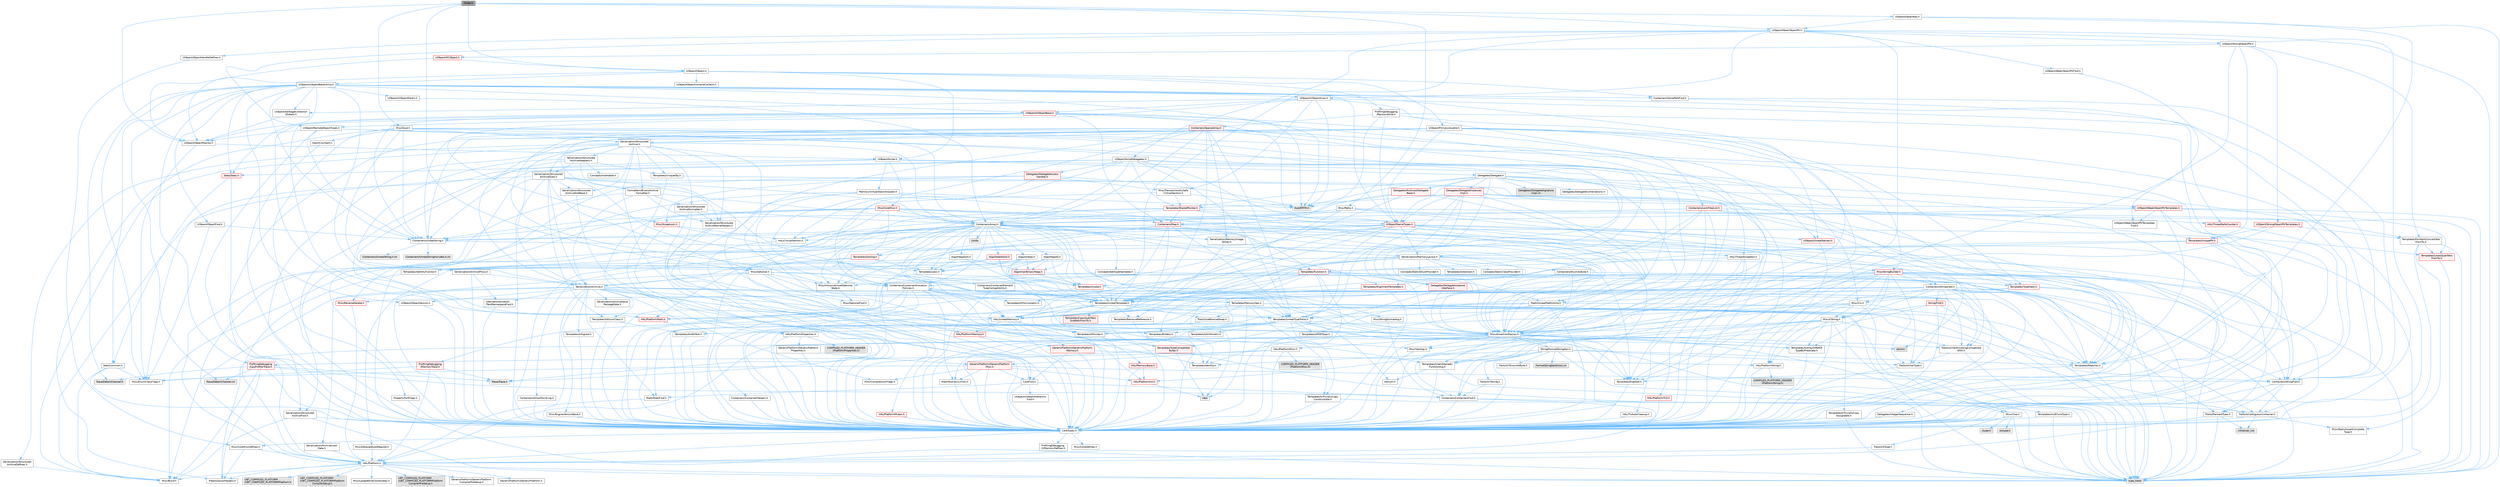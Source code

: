 digraph "Folder.h"
{
 // INTERACTIVE_SVG=YES
 // LATEX_PDF_SIZE
  bgcolor="transparent";
  edge [fontname=Helvetica,fontsize=10,labelfontname=Helvetica,labelfontsize=10];
  node [fontname=Helvetica,fontsize=10,shape=box,height=0.2,width=0.4];
  Node1 [id="Node000001",label="Folder.h",height=0.2,width=0.4,color="gray40", fillcolor="grey60", style="filled", fontcolor="black",tooltip=" "];
  Node1 -> Node2 [id="edge1_Node000001_Node000002",color="steelblue1",style="solid",tooltip=" "];
  Node2 [id="Node000002",label="Misc/Guid.h",height=0.2,width=0.4,color="grey40", fillcolor="white", style="filled",URL="$d6/d2a/Guid_8h.html",tooltip=" "];
  Node2 -> Node3 [id="edge2_Node000002_Node000003",color="steelblue1",style="solid",tooltip=" "];
  Node3 [id="Node000003",label="Containers/StringFwd.h",height=0.2,width=0.4,color="grey40", fillcolor="white", style="filled",URL="$df/d37/StringFwd_8h.html",tooltip=" "];
  Node3 -> Node4 [id="edge3_Node000003_Node000004",color="steelblue1",style="solid",tooltip=" "];
  Node4 [id="Node000004",label="CoreTypes.h",height=0.2,width=0.4,color="grey40", fillcolor="white", style="filled",URL="$dc/dec/CoreTypes_8h.html",tooltip=" "];
  Node4 -> Node5 [id="edge4_Node000004_Node000005",color="steelblue1",style="solid",tooltip=" "];
  Node5 [id="Node000005",label="HAL/Platform.h",height=0.2,width=0.4,color="grey40", fillcolor="white", style="filled",URL="$d9/dd0/Platform_8h.html",tooltip=" "];
  Node5 -> Node6 [id="edge5_Node000005_Node000006",color="steelblue1",style="solid",tooltip=" "];
  Node6 [id="Node000006",label="Misc/Build.h",height=0.2,width=0.4,color="grey40", fillcolor="white", style="filled",URL="$d3/dbb/Build_8h.html",tooltip=" "];
  Node5 -> Node7 [id="edge6_Node000005_Node000007",color="steelblue1",style="solid",tooltip=" "];
  Node7 [id="Node000007",label="Misc/LargeWorldCoordinates.h",height=0.2,width=0.4,color="grey40", fillcolor="white", style="filled",URL="$d2/dcb/LargeWorldCoordinates_8h.html",tooltip=" "];
  Node5 -> Node8 [id="edge7_Node000005_Node000008",color="steelblue1",style="solid",tooltip=" "];
  Node8 [id="Node000008",label="type_traits",height=0.2,width=0.4,color="grey60", fillcolor="#E0E0E0", style="filled",tooltip=" "];
  Node5 -> Node9 [id="edge8_Node000005_Node000009",color="steelblue1",style="solid",tooltip=" "];
  Node9 [id="Node000009",label="PreprocessorHelpers.h",height=0.2,width=0.4,color="grey40", fillcolor="white", style="filled",URL="$db/ddb/PreprocessorHelpers_8h.html",tooltip=" "];
  Node5 -> Node10 [id="edge9_Node000005_Node000010",color="steelblue1",style="solid",tooltip=" "];
  Node10 [id="Node000010",label="UBT_COMPILED_PLATFORM\l/UBT_COMPILED_PLATFORMPlatform\lCompilerPreSetup.h",height=0.2,width=0.4,color="grey60", fillcolor="#E0E0E0", style="filled",tooltip=" "];
  Node5 -> Node11 [id="edge10_Node000005_Node000011",color="steelblue1",style="solid",tooltip=" "];
  Node11 [id="Node000011",label="GenericPlatform/GenericPlatform\lCompilerPreSetup.h",height=0.2,width=0.4,color="grey40", fillcolor="white", style="filled",URL="$d9/dc8/GenericPlatformCompilerPreSetup_8h.html",tooltip=" "];
  Node5 -> Node12 [id="edge11_Node000005_Node000012",color="steelblue1",style="solid",tooltip=" "];
  Node12 [id="Node000012",label="GenericPlatform/GenericPlatform.h",height=0.2,width=0.4,color="grey40", fillcolor="white", style="filled",URL="$d6/d84/GenericPlatform_8h.html",tooltip=" "];
  Node5 -> Node13 [id="edge12_Node000005_Node000013",color="steelblue1",style="solid",tooltip=" "];
  Node13 [id="Node000013",label="UBT_COMPILED_PLATFORM\l/UBT_COMPILED_PLATFORMPlatform.h",height=0.2,width=0.4,color="grey60", fillcolor="#E0E0E0", style="filled",tooltip=" "];
  Node5 -> Node14 [id="edge13_Node000005_Node000014",color="steelblue1",style="solid",tooltip=" "];
  Node14 [id="Node000014",label="UBT_COMPILED_PLATFORM\l/UBT_COMPILED_PLATFORMPlatform\lCompilerSetup.h",height=0.2,width=0.4,color="grey60", fillcolor="#E0E0E0", style="filled",tooltip=" "];
  Node4 -> Node15 [id="edge14_Node000004_Node000015",color="steelblue1",style="solid",tooltip=" "];
  Node15 [id="Node000015",label="ProfilingDebugging\l/UMemoryDefines.h",height=0.2,width=0.4,color="grey40", fillcolor="white", style="filled",URL="$d2/da2/UMemoryDefines_8h.html",tooltip=" "];
  Node4 -> Node16 [id="edge15_Node000004_Node000016",color="steelblue1",style="solid",tooltip=" "];
  Node16 [id="Node000016",label="Misc/CoreMiscDefines.h",height=0.2,width=0.4,color="grey40", fillcolor="white", style="filled",URL="$da/d38/CoreMiscDefines_8h.html",tooltip=" "];
  Node16 -> Node5 [id="edge16_Node000016_Node000005",color="steelblue1",style="solid",tooltip=" "];
  Node16 -> Node9 [id="edge17_Node000016_Node000009",color="steelblue1",style="solid",tooltip=" "];
  Node4 -> Node17 [id="edge18_Node000004_Node000017",color="steelblue1",style="solid",tooltip=" "];
  Node17 [id="Node000017",label="Misc/CoreDefines.h",height=0.2,width=0.4,color="grey40", fillcolor="white", style="filled",URL="$d3/dd2/CoreDefines_8h.html",tooltip=" "];
  Node3 -> Node18 [id="edge19_Node000003_Node000018",color="steelblue1",style="solid",tooltip=" "];
  Node18 [id="Node000018",label="Traits/ElementType.h",height=0.2,width=0.4,color="grey40", fillcolor="white", style="filled",URL="$d5/d4f/ElementType_8h.html",tooltip=" "];
  Node18 -> Node5 [id="edge20_Node000018_Node000005",color="steelblue1",style="solid",tooltip=" "];
  Node18 -> Node19 [id="edge21_Node000018_Node000019",color="steelblue1",style="solid",tooltip=" "];
  Node19 [id="Node000019",label="initializer_list",height=0.2,width=0.4,color="grey60", fillcolor="#E0E0E0", style="filled",tooltip=" "];
  Node18 -> Node8 [id="edge22_Node000018_Node000008",color="steelblue1",style="solid",tooltip=" "];
  Node3 -> Node20 [id="edge23_Node000003_Node000020",color="steelblue1",style="solid",tooltip=" "];
  Node20 [id="Node000020",label="Traits/IsContiguousContainer.h",height=0.2,width=0.4,color="grey40", fillcolor="white", style="filled",URL="$d5/d3c/IsContiguousContainer_8h.html",tooltip=" "];
  Node20 -> Node4 [id="edge24_Node000020_Node000004",color="steelblue1",style="solid",tooltip=" "];
  Node20 -> Node21 [id="edge25_Node000020_Node000021",color="steelblue1",style="solid",tooltip=" "];
  Node21 [id="Node000021",label="Misc/StaticAssertComplete\lType.h",height=0.2,width=0.4,color="grey40", fillcolor="white", style="filled",URL="$d5/d4e/StaticAssertCompleteType_8h.html",tooltip=" "];
  Node20 -> Node19 [id="edge26_Node000020_Node000019",color="steelblue1",style="solid",tooltip=" "];
  Node2 -> Node22 [id="edge27_Node000002_Node000022",color="steelblue1",style="solid",tooltip=" "];
  Node22 [id="Node000022",label="Containers/UnrealString.h",height=0.2,width=0.4,color="grey40", fillcolor="white", style="filled",URL="$d5/dba/UnrealString_8h.html",tooltip=" "];
  Node22 -> Node23 [id="edge28_Node000022_Node000023",color="steelblue1",style="solid",tooltip=" "];
  Node23 [id="Node000023",label="Containers/UnrealStringIncludes.h.inl",height=0.2,width=0.4,color="grey60", fillcolor="#E0E0E0", style="filled",tooltip=" "];
  Node22 -> Node24 [id="edge29_Node000022_Node000024",color="steelblue1",style="solid",tooltip=" "];
  Node24 [id="Node000024",label="Containers/UnrealString.h.inl",height=0.2,width=0.4,color="grey60", fillcolor="#E0E0E0", style="filled",tooltip=" "];
  Node22 -> Node25 [id="edge30_Node000022_Node000025",color="steelblue1",style="solid",tooltip=" "];
  Node25 [id="Node000025",label="Misc/StringFormatArg.h",height=0.2,width=0.4,color="grey40", fillcolor="white", style="filled",URL="$d2/d16/StringFormatArg_8h.html",tooltip=" "];
  Node25 -> Node26 [id="edge31_Node000025_Node000026",color="steelblue1",style="solid",tooltip=" "];
  Node26 [id="Node000026",label="Containers/ContainersFwd.h",height=0.2,width=0.4,color="grey40", fillcolor="white", style="filled",URL="$d4/d0a/ContainersFwd_8h.html",tooltip=" "];
  Node26 -> Node5 [id="edge32_Node000026_Node000005",color="steelblue1",style="solid",tooltip=" "];
  Node26 -> Node4 [id="edge33_Node000026_Node000004",color="steelblue1",style="solid",tooltip=" "];
  Node26 -> Node20 [id="edge34_Node000026_Node000020",color="steelblue1",style="solid",tooltip=" "];
  Node2 -> Node4 [id="edge35_Node000002_Node000004",color="steelblue1",style="solid",tooltip=" "];
  Node2 -> Node9 [id="edge36_Node000002_Node000009",color="steelblue1",style="solid",tooltip=" "];
  Node2 -> Node27 [id="edge37_Node000002_Node000027",color="steelblue1",style="solid",tooltip=" "];
  Node27 [id="Node000027",label="Hash/CityHash.h",height=0.2,width=0.4,color="grey40", fillcolor="white", style="filled",URL="$d0/d13/CityHash_8h.html",tooltip=" "];
  Node27 -> Node4 [id="edge38_Node000027_Node000004",color="steelblue1",style="solid",tooltip=" "];
  Node2 -> Node28 [id="edge39_Node000002_Node000028",color="steelblue1",style="solid",tooltip=" "];
  Node28 [id="Node000028",label="Misc/AssertionMacros.h",height=0.2,width=0.4,color="grey40", fillcolor="white", style="filled",URL="$d0/dfa/AssertionMacros_8h.html",tooltip=" "];
  Node28 -> Node4 [id="edge40_Node000028_Node000004",color="steelblue1",style="solid",tooltip=" "];
  Node28 -> Node5 [id="edge41_Node000028_Node000005",color="steelblue1",style="solid",tooltip=" "];
  Node28 -> Node29 [id="edge42_Node000028_Node000029",color="steelblue1",style="solid",tooltip=" "];
  Node29 [id="Node000029",label="HAL/PlatformMisc.h",height=0.2,width=0.4,color="grey40", fillcolor="white", style="filled",URL="$d0/df5/PlatformMisc_8h.html",tooltip=" "];
  Node29 -> Node4 [id="edge43_Node000029_Node000004",color="steelblue1",style="solid",tooltip=" "];
  Node29 -> Node30 [id="edge44_Node000029_Node000030",color="steelblue1",style="solid",tooltip=" "];
  Node30 [id="Node000030",label="GenericPlatform/GenericPlatform\lMisc.h",height=0.2,width=0.4,color="red", fillcolor="#FFF0F0", style="filled",URL="$db/d9a/GenericPlatformMisc_8h.html",tooltip=" "];
  Node30 -> Node3 [id="edge45_Node000030_Node000003",color="steelblue1",style="solid",tooltip=" "];
  Node30 -> Node31 [id="edge46_Node000030_Node000031",color="steelblue1",style="solid",tooltip=" "];
  Node31 [id="Node000031",label="CoreFwd.h",height=0.2,width=0.4,color="grey40", fillcolor="white", style="filled",URL="$d1/d1e/CoreFwd_8h.html",tooltip=" "];
  Node31 -> Node4 [id="edge47_Node000031_Node000004",color="steelblue1",style="solid",tooltip=" "];
  Node31 -> Node26 [id="edge48_Node000031_Node000026",color="steelblue1",style="solid",tooltip=" "];
  Node31 -> Node32 [id="edge49_Node000031_Node000032",color="steelblue1",style="solid",tooltip=" "];
  Node32 [id="Node000032",label="Math/MathFwd.h",height=0.2,width=0.4,color="grey40", fillcolor="white", style="filled",URL="$d2/d10/MathFwd_8h.html",tooltip=" "];
  Node32 -> Node5 [id="edge50_Node000032_Node000005",color="steelblue1",style="solid",tooltip=" "];
  Node31 -> Node33 [id="edge51_Node000031_Node000033",color="steelblue1",style="solid",tooltip=" "];
  Node33 [id="Node000033",label="UObject/UObjectHierarchy\lFwd.h",height=0.2,width=0.4,color="grey40", fillcolor="white", style="filled",URL="$d3/d13/UObjectHierarchyFwd_8h.html",tooltip=" "];
  Node30 -> Node4 [id="edge52_Node000030_Node000004",color="steelblue1",style="solid",tooltip=" "];
  Node30 -> Node35 [id="edge53_Node000030_Node000035",color="steelblue1",style="solid",tooltip=" "];
  Node35 [id="Node000035",label="HAL/PlatformCrt.h",height=0.2,width=0.4,color="red", fillcolor="#FFF0F0", style="filled",URL="$d8/d75/PlatformCrt_8h.html",tooltip=" "];
  Node35 -> Node36 [id="edge54_Node000035_Node000036",color="steelblue1",style="solid",tooltip=" "];
  Node36 [id="Node000036",label="new",height=0.2,width=0.4,color="grey60", fillcolor="#E0E0E0", style="filled",tooltip=" "];
  Node30 -> Node45 [id="edge55_Node000030_Node000045",color="steelblue1",style="solid",tooltip=" "];
  Node45 [id="Node000045",label="Math/NumericLimits.h",height=0.2,width=0.4,color="grey40", fillcolor="white", style="filled",URL="$df/d1b/NumericLimits_8h.html",tooltip=" "];
  Node45 -> Node4 [id="edge56_Node000045_Node000004",color="steelblue1",style="solid",tooltip=" "];
  Node30 -> Node46 [id="edge57_Node000030_Node000046",color="steelblue1",style="solid",tooltip=" "];
  Node46 [id="Node000046",label="Misc/CompressionFlags.h",height=0.2,width=0.4,color="grey40", fillcolor="white", style="filled",URL="$d9/d76/CompressionFlags_8h.html",tooltip=" "];
  Node30 -> Node47 [id="edge58_Node000030_Node000047",color="steelblue1",style="solid",tooltip=" "];
  Node47 [id="Node000047",label="Misc/EnumClassFlags.h",height=0.2,width=0.4,color="grey40", fillcolor="white", style="filled",URL="$d8/de7/EnumClassFlags_8h.html",tooltip=" "];
  Node29 -> Node50 [id="edge59_Node000029_Node000050",color="steelblue1",style="solid",tooltip=" "];
  Node50 [id="Node000050",label="COMPILED_PLATFORM_HEADER\l(PlatformMisc.h)",height=0.2,width=0.4,color="grey60", fillcolor="#E0E0E0", style="filled",tooltip=" "];
  Node29 -> Node51 [id="edge60_Node000029_Node000051",color="steelblue1",style="solid",tooltip=" "];
  Node51 [id="Node000051",label="ProfilingDebugging\l/CpuProfilerTrace.h",height=0.2,width=0.4,color="red", fillcolor="#FFF0F0", style="filled",URL="$da/dcb/CpuProfilerTrace_8h.html",tooltip=" "];
  Node51 -> Node4 [id="edge61_Node000051_Node000004",color="steelblue1",style="solid",tooltip=" "];
  Node51 -> Node26 [id="edge62_Node000051_Node000026",color="steelblue1",style="solid",tooltip=" "];
  Node51 -> Node9 [id="edge63_Node000051_Node000009",color="steelblue1",style="solid",tooltip=" "];
  Node51 -> Node6 [id="edge64_Node000051_Node000006",color="steelblue1",style="solid",tooltip=" "];
  Node51 -> Node56 [id="edge65_Node000051_Node000056",color="steelblue1",style="solid",tooltip=" "];
  Node56 [id="Node000056",label="Trace/Detail/Channel.h",height=0.2,width=0.4,color="grey60", fillcolor="#E0E0E0", style="filled",tooltip=" "];
  Node51 -> Node57 [id="edge66_Node000051_Node000057",color="steelblue1",style="solid",tooltip=" "];
  Node57 [id="Node000057",label="Trace/Detail/Channel.inl",height=0.2,width=0.4,color="grey60", fillcolor="#E0E0E0", style="filled",tooltip=" "];
  Node51 -> Node58 [id="edge67_Node000051_Node000058",color="steelblue1",style="solid",tooltip=" "];
  Node58 [id="Node000058",label="Trace/Trace.h",height=0.2,width=0.4,color="grey60", fillcolor="#E0E0E0", style="filled",tooltip=" "];
  Node28 -> Node9 [id="edge68_Node000028_Node000009",color="steelblue1",style="solid",tooltip=" "];
  Node28 -> Node59 [id="edge69_Node000028_Node000059",color="steelblue1",style="solid",tooltip=" "];
  Node59 [id="Node000059",label="Templates/EnableIf.h",height=0.2,width=0.4,color="grey40", fillcolor="white", style="filled",URL="$d7/d60/EnableIf_8h.html",tooltip=" "];
  Node59 -> Node4 [id="edge70_Node000059_Node000004",color="steelblue1",style="solid",tooltip=" "];
  Node28 -> Node60 [id="edge71_Node000028_Node000060",color="steelblue1",style="solid",tooltip=" "];
  Node60 [id="Node000060",label="Templates/IsArrayOrRefOf\lTypeByPredicate.h",height=0.2,width=0.4,color="grey40", fillcolor="white", style="filled",URL="$d6/da1/IsArrayOrRefOfTypeByPredicate_8h.html",tooltip=" "];
  Node60 -> Node4 [id="edge72_Node000060_Node000004",color="steelblue1",style="solid",tooltip=" "];
  Node28 -> Node61 [id="edge73_Node000028_Node000061",color="steelblue1",style="solid",tooltip=" "];
  Node61 [id="Node000061",label="Templates/IsValidVariadic\lFunctionArg.h",height=0.2,width=0.4,color="grey40", fillcolor="white", style="filled",URL="$d0/dc8/IsValidVariadicFunctionArg_8h.html",tooltip=" "];
  Node61 -> Node4 [id="edge74_Node000061_Node000004",color="steelblue1",style="solid",tooltip=" "];
  Node61 -> Node62 [id="edge75_Node000061_Node000062",color="steelblue1",style="solid",tooltip=" "];
  Node62 [id="Node000062",label="IsEnum.h",height=0.2,width=0.4,color="grey40", fillcolor="white", style="filled",URL="$d4/de5/IsEnum_8h.html",tooltip=" "];
  Node61 -> Node8 [id="edge76_Node000061_Node000008",color="steelblue1",style="solid",tooltip=" "];
  Node28 -> Node63 [id="edge77_Node000028_Node000063",color="steelblue1",style="solid",tooltip=" "];
  Node63 [id="Node000063",label="Traits/IsCharEncodingCompatible\lWith.h",height=0.2,width=0.4,color="grey40", fillcolor="white", style="filled",URL="$df/dd1/IsCharEncodingCompatibleWith_8h.html",tooltip=" "];
  Node63 -> Node8 [id="edge78_Node000063_Node000008",color="steelblue1",style="solid",tooltip=" "];
  Node63 -> Node64 [id="edge79_Node000063_Node000064",color="steelblue1",style="solid",tooltip=" "];
  Node64 [id="Node000064",label="Traits/IsCharType.h",height=0.2,width=0.4,color="grey40", fillcolor="white", style="filled",URL="$db/d51/IsCharType_8h.html",tooltip=" "];
  Node64 -> Node4 [id="edge80_Node000064_Node000004",color="steelblue1",style="solid",tooltip=" "];
  Node28 -> Node65 [id="edge81_Node000028_Node000065",color="steelblue1",style="solid",tooltip=" "];
  Node65 [id="Node000065",label="Misc/VarArgs.h",height=0.2,width=0.4,color="grey40", fillcolor="white", style="filled",URL="$d5/d6f/VarArgs_8h.html",tooltip=" "];
  Node65 -> Node4 [id="edge82_Node000065_Node000004",color="steelblue1",style="solid",tooltip=" "];
  Node28 -> Node66 [id="edge83_Node000028_Node000066",color="steelblue1",style="solid",tooltip=" "];
  Node66 [id="Node000066",label="String/FormatStringSan.h",height=0.2,width=0.4,color="grey40", fillcolor="white", style="filled",URL="$d3/d8b/FormatStringSan_8h.html",tooltip=" "];
  Node66 -> Node8 [id="edge84_Node000066_Node000008",color="steelblue1",style="solid",tooltip=" "];
  Node66 -> Node4 [id="edge85_Node000066_Node000004",color="steelblue1",style="solid",tooltip=" "];
  Node66 -> Node67 [id="edge86_Node000066_Node000067",color="steelblue1",style="solid",tooltip=" "];
  Node67 [id="Node000067",label="Templates/Requires.h",height=0.2,width=0.4,color="grey40", fillcolor="white", style="filled",URL="$dc/d96/Requires_8h.html",tooltip=" "];
  Node67 -> Node59 [id="edge87_Node000067_Node000059",color="steelblue1",style="solid",tooltip=" "];
  Node67 -> Node8 [id="edge88_Node000067_Node000008",color="steelblue1",style="solid",tooltip=" "];
  Node66 -> Node68 [id="edge89_Node000066_Node000068",color="steelblue1",style="solid",tooltip=" "];
  Node68 [id="Node000068",label="Templates/Identity.h",height=0.2,width=0.4,color="grey40", fillcolor="white", style="filled",URL="$d0/dd5/Identity_8h.html",tooltip=" "];
  Node66 -> Node61 [id="edge90_Node000066_Node000061",color="steelblue1",style="solid",tooltip=" "];
  Node66 -> Node64 [id="edge91_Node000066_Node000064",color="steelblue1",style="solid",tooltip=" "];
  Node66 -> Node69 [id="edge92_Node000066_Node000069",color="steelblue1",style="solid",tooltip=" "];
  Node69 [id="Node000069",label="Traits/IsTEnumAsByte.h",height=0.2,width=0.4,color="grey40", fillcolor="white", style="filled",URL="$d1/de6/IsTEnumAsByte_8h.html",tooltip=" "];
  Node66 -> Node70 [id="edge93_Node000066_Node000070",color="steelblue1",style="solid",tooltip=" "];
  Node70 [id="Node000070",label="Traits/IsTString.h",height=0.2,width=0.4,color="grey40", fillcolor="white", style="filled",URL="$d0/df8/IsTString_8h.html",tooltip=" "];
  Node70 -> Node26 [id="edge94_Node000070_Node000026",color="steelblue1",style="solid",tooltip=" "];
  Node66 -> Node26 [id="edge95_Node000066_Node000026",color="steelblue1",style="solid",tooltip=" "];
  Node66 -> Node71 [id="edge96_Node000066_Node000071",color="steelblue1",style="solid",tooltip=" "];
  Node71 [id="Node000071",label="FormatStringSanErrors.inl",height=0.2,width=0.4,color="grey60", fillcolor="#E0E0E0", style="filled",tooltip=" "];
  Node28 -> Node72 [id="edge97_Node000028_Node000072",color="steelblue1",style="solid",tooltip=" "];
  Node72 [id="Node000072",label="atomic",height=0.2,width=0.4,color="grey60", fillcolor="#E0E0E0", style="filled",tooltip=" "];
  Node2 -> Node73 [id="edge98_Node000002_Node000073",color="steelblue1",style="solid",tooltip=" "];
  Node73 [id="Node000073",label="Misc/Crc.h",height=0.2,width=0.4,color="grey40", fillcolor="white", style="filled",URL="$d4/dd2/Crc_8h.html",tooltip=" "];
  Node73 -> Node4 [id="edge99_Node000073_Node000004",color="steelblue1",style="solid",tooltip=" "];
  Node73 -> Node74 [id="edge100_Node000073_Node000074",color="steelblue1",style="solid",tooltip=" "];
  Node74 [id="Node000074",label="HAL/PlatformString.h",height=0.2,width=0.4,color="grey40", fillcolor="white", style="filled",URL="$db/db5/PlatformString_8h.html",tooltip=" "];
  Node74 -> Node4 [id="edge101_Node000074_Node000004",color="steelblue1",style="solid",tooltip=" "];
  Node74 -> Node75 [id="edge102_Node000074_Node000075",color="steelblue1",style="solid",tooltip=" "];
  Node75 [id="Node000075",label="COMPILED_PLATFORM_HEADER\l(PlatformString.h)",height=0.2,width=0.4,color="grey60", fillcolor="#E0E0E0", style="filled",tooltip=" "];
  Node73 -> Node28 [id="edge103_Node000073_Node000028",color="steelblue1",style="solid",tooltip=" "];
  Node73 -> Node76 [id="edge104_Node000073_Node000076",color="steelblue1",style="solid",tooltip=" "];
  Node76 [id="Node000076",label="Misc/CString.h",height=0.2,width=0.4,color="grey40", fillcolor="white", style="filled",URL="$d2/d49/CString_8h.html",tooltip=" "];
  Node76 -> Node4 [id="edge105_Node000076_Node000004",color="steelblue1",style="solid",tooltip=" "];
  Node76 -> Node35 [id="edge106_Node000076_Node000035",color="steelblue1",style="solid",tooltip=" "];
  Node76 -> Node74 [id="edge107_Node000076_Node000074",color="steelblue1",style="solid",tooltip=" "];
  Node76 -> Node28 [id="edge108_Node000076_Node000028",color="steelblue1",style="solid",tooltip=" "];
  Node76 -> Node77 [id="edge109_Node000076_Node000077",color="steelblue1",style="solid",tooltip=" "];
  Node77 [id="Node000077",label="Misc/Char.h",height=0.2,width=0.4,color="grey40", fillcolor="white", style="filled",URL="$d0/d58/Char_8h.html",tooltip=" "];
  Node77 -> Node4 [id="edge110_Node000077_Node000004",color="steelblue1",style="solid",tooltip=" "];
  Node77 -> Node78 [id="edge111_Node000077_Node000078",color="steelblue1",style="solid",tooltip=" "];
  Node78 [id="Node000078",label="Traits/IntType.h",height=0.2,width=0.4,color="grey40", fillcolor="white", style="filled",URL="$d7/deb/IntType_8h.html",tooltip=" "];
  Node78 -> Node5 [id="edge112_Node000078_Node000005",color="steelblue1",style="solid",tooltip=" "];
  Node77 -> Node79 [id="edge113_Node000077_Node000079",color="steelblue1",style="solid",tooltip=" "];
  Node79 [id="Node000079",label="ctype.h",height=0.2,width=0.4,color="grey60", fillcolor="#E0E0E0", style="filled",tooltip=" "];
  Node77 -> Node80 [id="edge114_Node000077_Node000080",color="steelblue1",style="solid",tooltip=" "];
  Node80 [id="Node000080",label="wctype.h",height=0.2,width=0.4,color="grey60", fillcolor="#E0E0E0", style="filled",tooltip=" "];
  Node77 -> Node8 [id="edge115_Node000077_Node000008",color="steelblue1",style="solid",tooltip=" "];
  Node76 -> Node65 [id="edge116_Node000076_Node000065",color="steelblue1",style="solid",tooltip=" "];
  Node76 -> Node60 [id="edge117_Node000076_Node000060",color="steelblue1",style="solid",tooltip=" "];
  Node76 -> Node61 [id="edge118_Node000076_Node000061",color="steelblue1",style="solid",tooltip=" "];
  Node76 -> Node63 [id="edge119_Node000076_Node000063",color="steelblue1",style="solid",tooltip=" "];
  Node73 -> Node77 [id="edge120_Node000073_Node000077",color="steelblue1",style="solid",tooltip=" "];
  Node73 -> Node81 [id="edge121_Node000073_Node000081",color="steelblue1",style="solid",tooltip=" "];
  Node81 [id="Node000081",label="Templates/UnrealTypeTraits.h",height=0.2,width=0.4,color="grey40", fillcolor="white", style="filled",URL="$d2/d2d/UnrealTypeTraits_8h.html",tooltip=" "];
  Node81 -> Node4 [id="edge122_Node000081_Node000004",color="steelblue1",style="solid",tooltip=" "];
  Node81 -> Node82 [id="edge123_Node000081_Node000082",color="steelblue1",style="solid",tooltip=" "];
  Node82 [id="Node000082",label="Templates/IsPointer.h",height=0.2,width=0.4,color="grey40", fillcolor="white", style="filled",URL="$d7/d05/IsPointer_8h.html",tooltip=" "];
  Node82 -> Node4 [id="edge124_Node000082_Node000004",color="steelblue1",style="solid",tooltip=" "];
  Node81 -> Node28 [id="edge125_Node000081_Node000028",color="steelblue1",style="solid",tooltip=" "];
  Node81 -> Node83 [id="edge126_Node000081_Node000083",color="steelblue1",style="solid",tooltip=" "];
  Node83 [id="Node000083",label="Templates/AndOrNot.h",height=0.2,width=0.4,color="grey40", fillcolor="white", style="filled",URL="$db/d0a/AndOrNot_8h.html",tooltip=" "];
  Node83 -> Node4 [id="edge127_Node000083_Node000004",color="steelblue1",style="solid",tooltip=" "];
  Node81 -> Node59 [id="edge128_Node000081_Node000059",color="steelblue1",style="solid",tooltip=" "];
  Node81 -> Node84 [id="edge129_Node000081_Node000084",color="steelblue1",style="solid",tooltip=" "];
  Node84 [id="Node000084",label="Templates/IsArithmetic.h",height=0.2,width=0.4,color="grey40", fillcolor="white", style="filled",URL="$d2/d5d/IsArithmetic_8h.html",tooltip=" "];
  Node84 -> Node4 [id="edge130_Node000084_Node000004",color="steelblue1",style="solid",tooltip=" "];
  Node81 -> Node62 [id="edge131_Node000081_Node000062",color="steelblue1",style="solid",tooltip=" "];
  Node81 -> Node85 [id="edge132_Node000081_Node000085",color="steelblue1",style="solid",tooltip=" "];
  Node85 [id="Node000085",label="Templates/Models.h",height=0.2,width=0.4,color="grey40", fillcolor="white", style="filled",URL="$d3/d0c/Models_8h.html",tooltip=" "];
  Node85 -> Node68 [id="edge133_Node000085_Node000068",color="steelblue1",style="solid",tooltip=" "];
  Node81 -> Node86 [id="edge134_Node000081_Node000086",color="steelblue1",style="solid",tooltip=" "];
  Node86 [id="Node000086",label="Templates/IsPODType.h",height=0.2,width=0.4,color="grey40", fillcolor="white", style="filled",URL="$d7/db1/IsPODType_8h.html",tooltip=" "];
  Node86 -> Node4 [id="edge135_Node000086_Node000004",color="steelblue1",style="solid",tooltip=" "];
  Node81 -> Node87 [id="edge136_Node000081_Node000087",color="steelblue1",style="solid",tooltip=" "];
  Node87 [id="Node000087",label="Templates/IsUECoreType.h",height=0.2,width=0.4,color="grey40", fillcolor="white", style="filled",URL="$d1/db8/IsUECoreType_8h.html",tooltip=" "];
  Node87 -> Node4 [id="edge137_Node000087_Node000004",color="steelblue1",style="solid",tooltip=" "];
  Node87 -> Node8 [id="edge138_Node000087_Node000008",color="steelblue1",style="solid",tooltip=" "];
  Node81 -> Node88 [id="edge139_Node000081_Node000088",color="steelblue1",style="solid",tooltip=" "];
  Node88 [id="Node000088",label="Templates/IsTriviallyCopy\lConstructible.h",height=0.2,width=0.4,color="grey40", fillcolor="white", style="filled",URL="$d3/d78/IsTriviallyCopyConstructible_8h.html",tooltip=" "];
  Node88 -> Node4 [id="edge140_Node000088_Node000004",color="steelblue1",style="solid",tooltip=" "];
  Node88 -> Node8 [id="edge141_Node000088_Node000008",color="steelblue1",style="solid",tooltip=" "];
  Node73 -> Node64 [id="edge142_Node000073_Node000064",color="steelblue1",style="solid",tooltip=" "];
  Node2 -> Node89 [id="edge143_Node000002_Node000089",color="steelblue1",style="solid",tooltip=" "];
  Node89 [id="Node000089",label="Serialization/Archive.h",height=0.2,width=0.4,color="grey40", fillcolor="white", style="filled",URL="$d7/d3b/Archive_8h.html",tooltip=" "];
  Node89 -> Node31 [id="edge144_Node000089_Node000031",color="steelblue1",style="solid",tooltip=" "];
  Node89 -> Node4 [id="edge145_Node000089_Node000004",color="steelblue1",style="solid",tooltip=" "];
  Node89 -> Node90 [id="edge146_Node000089_Node000090",color="steelblue1",style="solid",tooltip=" "];
  Node90 [id="Node000090",label="HAL/PlatformProperties.h",height=0.2,width=0.4,color="grey40", fillcolor="white", style="filled",URL="$d9/db0/PlatformProperties_8h.html",tooltip=" "];
  Node90 -> Node4 [id="edge147_Node000090_Node000004",color="steelblue1",style="solid",tooltip=" "];
  Node90 -> Node91 [id="edge148_Node000090_Node000091",color="steelblue1",style="solid",tooltip=" "];
  Node91 [id="Node000091",label="GenericPlatform/GenericPlatform\lProperties.h",height=0.2,width=0.4,color="grey40", fillcolor="white", style="filled",URL="$d2/dcd/GenericPlatformProperties_8h.html",tooltip=" "];
  Node91 -> Node4 [id="edge149_Node000091_Node000004",color="steelblue1",style="solid",tooltip=" "];
  Node91 -> Node30 [id="edge150_Node000091_Node000030",color="steelblue1",style="solid",tooltip=" "];
  Node90 -> Node92 [id="edge151_Node000090_Node000092",color="steelblue1",style="solid",tooltip=" "];
  Node92 [id="Node000092",label="COMPILED_PLATFORM_HEADER\l(PlatformProperties.h)",height=0.2,width=0.4,color="grey60", fillcolor="#E0E0E0", style="filled",tooltip=" "];
  Node89 -> Node93 [id="edge152_Node000089_Node000093",color="steelblue1",style="solid",tooltip=" "];
  Node93 [id="Node000093",label="Internationalization\l/TextNamespaceFwd.h",height=0.2,width=0.4,color="grey40", fillcolor="white", style="filled",URL="$d8/d97/TextNamespaceFwd_8h.html",tooltip=" "];
  Node93 -> Node4 [id="edge153_Node000093_Node000004",color="steelblue1",style="solid",tooltip=" "];
  Node89 -> Node32 [id="edge154_Node000089_Node000032",color="steelblue1",style="solid",tooltip=" "];
  Node89 -> Node28 [id="edge155_Node000089_Node000028",color="steelblue1",style="solid",tooltip=" "];
  Node89 -> Node6 [id="edge156_Node000089_Node000006",color="steelblue1",style="solid",tooltip=" "];
  Node89 -> Node46 [id="edge157_Node000089_Node000046",color="steelblue1",style="solid",tooltip=" "];
  Node89 -> Node94 [id="edge158_Node000089_Node000094",color="steelblue1",style="solid",tooltip=" "];
  Node94 [id="Node000094",label="Misc/EngineVersionBase.h",height=0.2,width=0.4,color="grey40", fillcolor="white", style="filled",URL="$d5/d2b/EngineVersionBase_8h.html",tooltip=" "];
  Node94 -> Node4 [id="edge159_Node000094_Node000004",color="steelblue1",style="solid",tooltip=" "];
  Node89 -> Node65 [id="edge160_Node000089_Node000065",color="steelblue1",style="solid",tooltip=" "];
  Node89 -> Node95 [id="edge161_Node000089_Node000095",color="steelblue1",style="solid",tooltip=" "];
  Node95 [id="Node000095",label="Serialization/ArchiveCook\lData.h",height=0.2,width=0.4,color="grey40", fillcolor="white", style="filled",URL="$dc/db6/ArchiveCookData_8h.html",tooltip=" "];
  Node95 -> Node5 [id="edge162_Node000095_Node000005",color="steelblue1",style="solid",tooltip=" "];
  Node89 -> Node96 [id="edge163_Node000089_Node000096",color="steelblue1",style="solid",tooltip=" "];
  Node96 [id="Node000096",label="Serialization/ArchiveSave\lPackageData.h",height=0.2,width=0.4,color="grey40", fillcolor="white", style="filled",URL="$d1/d37/ArchiveSavePackageData_8h.html",tooltip=" "];
  Node89 -> Node59 [id="edge164_Node000089_Node000059",color="steelblue1",style="solid",tooltip=" "];
  Node89 -> Node60 [id="edge165_Node000089_Node000060",color="steelblue1",style="solid",tooltip=" "];
  Node89 -> Node97 [id="edge166_Node000089_Node000097",color="steelblue1",style="solid",tooltip=" "];
  Node97 [id="Node000097",label="Templates/IsEnumClass.h",height=0.2,width=0.4,color="grey40", fillcolor="white", style="filled",URL="$d7/d15/IsEnumClass_8h.html",tooltip=" "];
  Node97 -> Node4 [id="edge167_Node000097_Node000004",color="steelblue1",style="solid",tooltip=" "];
  Node97 -> Node83 [id="edge168_Node000097_Node000083",color="steelblue1",style="solid",tooltip=" "];
  Node89 -> Node98 [id="edge169_Node000089_Node000098",color="steelblue1",style="solid",tooltip=" "];
  Node98 [id="Node000098",label="Templates/IsSigned.h",height=0.2,width=0.4,color="grey40", fillcolor="white", style="filled",URL="$d8/dd8/IsSigned_8h.html",tooltip=" "];
  Node98 -> Node4 [id="edge170_Node000098_Node000004",color="steelblue1",style="solid",tooltip=" "];
  Node89 -> Node61 [id="edge171_Node000089_Node000061",color="steelblue1",style="solid",tooltip=" "];
  Node89 -> Node99 [id="edge172_Node000089_Node000099",color="steelblue1",style="solid",tooltip=" "];
  Node99 [id="Node000099",label="Templates/UnrealTemplate.h",height=0.2,width=0.4,color="grey40", fillcolor="white", style="filled",URL="$d4/d24/UnrealTemplate_8h.html",tooltip=" "];
  Node99 -> Node4 [id="edge173_Node000099_Node000004",color="steelblue1",style="solid",tooltip=" "];
  Node99 -> Node82 [id="edge174_Node000099_Node000082",color="steelblue1",style="solid",tooltip=" "];
  Node99 -> Node100 [id="edge175_Node000099_Node000100",color="steelblue1",style="solid",tooltip=" "];
  Node100 [id="Node000100",label="HAL/UnrealMemory.h",height=0.2,width=0.4,color="grey40", fillcolor="white", style="filled",URL="$d9/d96/UnrealMemory_8h.html",tooltip=" "];
  Node100 -> Node4 [id="edge176_Node000100_Node000004",color="steelblue1",style="solid",tooltip=" "];
  Node100 -> Node101 [id="edge177_Node000100_Node000101",color="steelblue1",style="solid",tooltip=" "];
  Node101 [id="Node000101",label="GenericPlatform/GenericPlatform\lMemory.h",height=0.2,width=0.4,color="red", fillcolor="#FFF0F0", style="filled",URL="$dd/d22/GenericPlatformMemory_8h.html",tooltip=" "];
  Node101 -> Node31 [id="edge178_Node000101_Node000031",color="steelblue1",style="solid",tooltip=" "];
  Node101 -> Node4 [id="edge179_Node000101_Node000004",color="steelblue1",style="solid",tooltip=" "];
  Node101 -> Node74 [id="edge180_Node000101_Node000074",color="steelblue1",style="solid",tooltip=" "];
  Node100 -> Node102 [id="edge181_Node000100_Node000102",color="steelblue1",style="solid",tooltip=" "];
  Node102 [id="Node000102",label="HAL/MemoryBase.h",height=0.2,width=0.4,color="red", fillcolor="#FFF0F0", style="filled",URL="$d6/d9f/MemoryBase_8h.html",tooltip=" "];
  Node102 -> Node4 [id="edge182_Node000102_Node000004",color="steelblue1",style="solid",tooltip=" "];
  Node102 -> Node35 [id="edge183_Node000102_Node000035",color="steelblue1",style="solid",tooltip=" "];
  Node100 -> Node112 [id="edge184_Node000100_Node000112",color="steelblue1",style="solid",tooltip=" "];
  Node112 [id="Node000112",label="HAL/PlatformMemory.h",height=0.2,width=0.4,color="red", fillcolor="#FFF0F0", style="filled",URL="$de/d68/PlatformMemory_8h.html",tooltip=" "];
  Node112 -> Node4 [id="edge185_Node000112_Node000004",color="steelblue1",style="solid",tooltip=" "];
  Node112 -> Node101 [id="edge186_Node000112_Node000101",color="steelblue1",style="solid",tooltip=" "];
  Node100 -> Node114 [id="edge187_Node000100_Node000114",color="steelblue1",style="solid",tooltip=" "];
  Node114 [id="Node000114",label="ProfilingDebugging\l/MemoryTrace.h",height=0.2,width=0.4,color="red", fillcolor="#FFF0F0", style="filled",URL="$da/dd7/MemoryTrace_8h.html",tooltip=" "];
  Node114 -> Node5 [id="edge188_Node000114_Node000005",color="steelblue1",style="solid",tooltip=" "];
  Node114 -> Node47 [id="edge189_Node000114_Node000047",color="steelblue1",style="solid",tooltip=" "];
  Node114 -> Node58 [id="edge190_Node000114_Node000058",color="steelblue1",style="solid",tooltip=" "];
  Node100 -> Node82 [id="edge191_Node000100_Node000082",color="steelblue1",style="solid",tooltip=" "];
  Node99 -> Node115 [id="edge192_Node000099_Node000115",color="steelblue1",style="solid",tooltip=" "];
  Node115 [id="Node000115",label="Templates/CopyQualifiers\lAndRefsFromTo.h",height=0.2,width=0.4,color="red", fillcolor="#FFF0F0", style="filled",URL="$d3/db3/CopyQualifiersAndRefsFromTo_8h.html",tooltip=" "];
  Node99 -> Node81 [id="edge193_Node000099_Node000081",color="steelblue1",style="solid",tooltip=" "];
  Node99 -> Node117 [id="edge194_Node000099_Node000117",color="steelblue1",style="solid",tooltip=" "];
  Node117 [id="Node000117",label="Templates/RemoveReference.h",height=0.2,width=0.4,color="grey40", fillcolor="white", style="filled",URL="$da/dbe/RemoveReference_8h.html",tooltip=" "];
  Node117 -> Node4 [id="edge195_Node000117_Node000004",color="steelblue1",style="solid",tooltip=" "];
  Node99 -> Node67 [id="edge196_Node000099_Node000067",color="steelblue1",style="solid",tooltip=" "];
  Node99 -> Node118 [id="edge197_Node000099_Node000118",color="steelblue1",style="solid",tooltip=" "];
  Node118 [id="Node000118",label="Templates/TypeCompatible\lBytes.h",height=0.2,width=0.4,color="red", fillcolor="#FFF0F0", style="filled",URL="$df/d0a/TypeCompatibleBytes_8h.html",tooltip=" "];
  Node118 -> Node4 [id="edge198_Node000118_Node000004",color="steelblue1",style="solid",tooltip=" "];
  Node118 -> Node36 [id="edge199_Node000118_Node000036",color="steelblue1",style="solid",tooltip=" "];
  Node118 -> Node8 [id="edge200_Node000118_Node000008",color="steelblue1",style="solid",tooltip=" "];
  Node99 -> Node68 [id="edge201_Node000099_Node000068",color="steelblue1",style="solid",tooltip=" "];
  Node99 -> Node20 [id="edge202_Node000099_Node000020",color="steelblue1",style="solid",tooltip=" "];
  Node99 -> Node119 [id="edge203_Node000099_Node000119",color="steelblue1",style="solid",tooltip=" "];
  Node119 [id="Node000119",label="Traits/UseBitwiseSwap.h",height=0.2,width=0.4,color="grey40", fillcolor="white", style="filled",URL="$db/df3/UseBitwiseSwap_8h.html",tooltip=" "];
  Node119 -> Node4 [id="edge204_Node000119_Node000004",color="steelblue1",style="solid",tooltip=" "];
  Node119 -> Node8 [id="edge205_Node000119_Node000008",color="steelblue1",style="solid",tooltip=" "];
  Node99 -> Node8 [id="edge206_Node000099_Node000008",color="steelblue1",style="solid",tooltip=" "];
  Node89 -> Node63 [id="edge207_Node000089_Node000063",color="steelblue1",style="solid",tooltip=" "];
  Node89 -> Node120 [id="edge208_Node000089_Node000120",color="steelblue1",style="solid",tooltip=" "];
  Node120 [id="Node000120",label="UObject/ObjectVersion.h",height=0.2,width=0.4,color="grey40", fillcolor="white", style="filled",URL="$da/d63/ObjectVersion_8h.html",tooltip=" "];
  Node120 -> Node4 [id="edge209_Node000120_Node000004",color="steelblue1",style="solid",tooltip=" "];
  Node2 -> Node121 [id="edge210_Node000002_Node000121",color="steelblue1",style="solid",tooltip=" "];
  Node121 [id="Node000121",label="Serialization/MemoryLayout.h",height=0.2,width=0.4,color="grey40", fillcolor="white", style="filled",URL="$d7/d66/MemoryLayout_8h.html",tooltip=" "];
  Node121 -> Node122 [id="edge211_Node000121_Node000122",color="steelblue1",style="solid",tooltip=" "];
  Node122 [id="Node000122",label="Concepts/StaticClassProvider.h",height=0.2,width=0.4,color="grey40", fillcolor="white", style="filled",URL="$dd/d83/StaticClassProvider_8h.html",tooltip=" "];
  Node121 -> Node123 [id="edge212_Node000121_Node000123",color="steelblue1",style="solid",tooltip=" "];
  Node123 [id="Node000123",label="Concepts/StaticStructProvider.h",height=0.2,width=0.4,color="grey40", fillcolor="white", style="filled",URL="$d5/d77/StaticStructProvider_8h.html",tooltip=" "];
  Node121 -> Node124 [id="edge213_Node000121_Node000124",color="steelblue1",style="solid",tooltip=" "];
  Node124 [id="Node000124",label="Containers/EnumAsByte.h",height=0.2,width=0.4,color="grey40", fillcolor="white", style="filled",URL="$d6/d9a/EnumAsByte_8h.html",tooltip=" "];
  Node124 -> Node4 [id="edge214_Node000124_Node000004",color="steelblue1",style="solid",tooltip=" "];
  Node124 -> Node86 [id="edge215_Node000124_Node000086",color="steelblue1",style="solid",tooltip=" "];
  Node124 -> Node125 [id="edge216_Node000124_Node000125",color="steelblue1",style="solid",tooltip=" "];
  Node125 [id="Node000125",label="Templates/TypeHash.h",height=0.2,width=0.4,color="red", fillcolor="#FFF0F0", style="filled",URL="$d1/d62/TypeHash_8h.html",tooltip=" "];
  Node125 -> Node4 [id="edge217_Node000125_Node000004",color="steelblue1",style="solid",tooltip=" "];
  Node125 -> Node67 [id="edge218_Node000125_Node000067",color="steelblue1",style="solid",tooltip=" "];
  Node125 -> Node73 [id="edge219_Node000125_Node000073",color="steelblue1",style="solid",tooltip=" "];
  Node125 -> Node8 [id="edge220_Node000125_Node000008",color="steelblue1",style="solid",tooltip=" "];
  Node121 -> Node3 [id="edge221_Node000121_Node000003",color="steelblue1",style="solid",tooltip=" "];
  Node121 -> Node100 [id="edge222_Node000121_Node000100",color="steelblue1",style="solid",tooltip=" "];
  Node121 -> Node127 [id="edge223_Node000121_Node000127",color="steelblue1",style="solid",tooltip=" "];
  Node127 [id="Node000127",label="Misc/DelayedAutoRegister.h",height=0.2,width=0.4,color="grey40", fillcolor="white", style="filled",URL="$d1/dda/DelayedAutoRegister_8h.html",tooltip=" "];
  Node127 -> Node5 [id="edge224_Node000127_Node000005",color="steelblue1",style="solid",tooltip=" "];
  Node121 -> Node59 [id="edge225_Node000121_Node000059",color="steelblue1",style="solid",tooltip=" "];
  Node121 -> Node128 [id="edge226_Node000121_Node000128",color="steelblue1",style="solid",tooltip=" "];
  Node128 [id="Node000128",label="Templates/IsAbstract.h",height=0.2,width=0.4,color="grey40", fillcolor="white", style="filled",URL="$d8/db7/IsAbstract_8h.html",tooltip=" "];
  Node121 -> Node129 [id="edge227_Node000121_Node000129",color="steelblue1",style="solid",tooltip=" "];
  Node129 [id="Node000129",label="Templates/IsPolymorphic.h",height=0.2,width=0.4,color="grey40", fillcolor="white", style="filled",URL="$dc/d20/IsPolymorphic_8h.html",tooltip=" "];
  Node121 -> Node85 [id="edge228_Node000121_Node000085",color="steelblue1",style="solid",tooltip=" "];
  Node121 -> Node99 [id="edge229_Node000121_Node000099",color="steelblue1",style="solid",tooltip=" "];
  Node2 -> Node130 [id="edge230_Node000002_Node000130",color="steelblue1",style="solid",tooltip=" "];
  Node130 [id="Node000130",label="Serialization/Structured\lArchive.h",height=0.2,width=0.4,color="grey40", fillcolor="white", style="filled",URL="$d9/d1e/StructuredArchive_8h.html",tooltip=" "];
  Node130 -> Node131 [id="edge231_Node000130_Node000131",color="steelblue1",style="solid",tooltip=" "];
  Node131 [id="Node000131",label="Containers/Array.h",height=0.2,width=0.4,color="grey40", fillcolor="white", style="filled",URL="$df/dd0/Array_8h.html",tooltip=" "];
  Node131 -> Node4 [id="edge232_Node000131_Node000004",color="steelblue1",style="solid",tooltip=" "];
  Node131 -> Node28 [id="edge233_Node000131_Node000028",color="steelblue1",style="solid",tooltip=" "];
  Node131 -> Node132 [id="edge234_Node000131_Node000132",color="steelblue1",style="solid",tooltip=" "];
  Node132 [id="Node000132",label="Misc/IntrusiveUnsetOptional\lState.h",height=0.2,width=0.4,color="grey40", fillcolor="white", style="filled",URL="$d2/d0a/IntrusiveUnsetOptionalState_8h.html",tooltip=" "];
  Node132 -> Node133 [id="edge235_Node000132_Node000133",color="steelblue1",style="solid",tooltip=" "];
  Node133 [id="Node000133",label="Misc/OptionalFwd.h",height=0.2,width=0.4,color="grey40", fillcolor="white", style="filled",URL="$dc/d50/OptionalFwd_8h.html",tooltip=" "];
  Node131 -> Node134 [id="edge236_Node000131_Node000134",color="steelblue1",style="solid",tooltip=" "];
  Node134 [id="Node000134",label="Misc/ReverseIterate.h",height=0.2,width=0.4,color="red", fillcolor="#FFF0F0", style="filled",URL="$db/de3/ReverseIterate_8h.html",tooltip=" "];
  Node134 -> Node5 [id="edge237_Node000134_Node000005",color="steelblue1",style="solid",tooltip=" "];
  Node131 -> Node100 [id="edge238_Node000131_Node000100",color="steelblue1",style="solid",tooltip=" "];
  Node131 -> Node81 [id="edge239_Node000131_Node000081",color="steelblue1",style="solid",tooltip=" "];
  Node131 -> Node99 [id="edge240_Node000131_Node000099",color="steelblue1",style="solid",tooltip=" "];
  Node131 -> Node136 [id="edge241_Node000131_Node000136",color="steelblue1",style="solid",tooltip=" "];
  Node136 [id="Node000136",label="Containers/AllowShrinking.h",height=0.2,width=0.4,color="grey40", fillcolor="white", style="filled",URL="$d7/d1a/AllowShrinking_8h.html",tooltip=" "];
  Node136 -> Node4 [id="edge242_Node000136_Node000004",color="steelblue1",style="solid",tooltip=" "];
  Node131 -> Node137 [id="edge243_Node000131_Node000137",color="steelblue1",style="solid",tooltip=" "];
  Node137 [id="Node000137",label="Containers/ContainerAllocation\lPolicies.h",height=0.2,width=0.4,color="grey40", fillcolor="white", style="filled",URL="$d7/dff/ContainerAllocationPolicies_8h.html",tooltip=" "];
  Node137 -> Node4 [id="edge244_Node000137_Node000004",color="steelblue1",style="solid",tooltip=" "];
  Node137 -> Node138 [id="edge245_Node000137_Node000138",color="steelblue1",style="solid",tooltip=" "];
  Node138 [id="Node000138",label="Containers/ContainerHelpers.h",height=0.2,width=0.4,color="grey40", fillcolor="white", style="filled",URL="$d7/d33/ContainerHelpers_8h.html",tooltip=" "];
  Node138 -> Node4 [id="edge246_Node000138_Node000004",color="steelblue1",style="solid",tooltip=" "];
  Node137 -> Node137 [id="edge247_Node000137_Node000137",color="steelblue1",style="solid",tooltip=" "];
  Node137 -> Node139 [id="edge248_Node000137_Node000139",color="steelblue1",style="solid",tooltip=" "];
  Node139 [id="Node000139",label="HAL/PlatformMath.h",height=0.2,width=0.4,color="red", fillcolor="#FFF0F0", style="filled",URL="$dc/d53/PlatformMath_8h.html",tooltip=" "];
  Node139 -> Node4 [id="edge249_Node000139_Node000004",color="steelblue1",style="solid",tooltip=" "];
  Node137 -> Node100 [id="edge250_Node000137_Node000100",color="steelblue1",style="solid",tooltip=" "];
  Node137 -> Node45 [id="edge251_Node000137_Node000045",color="steelblue1",style="solid",tooltip=" "];
  Node137 -> Node28 [id="edge252_Node000137_Node000028",color="steelblue1",style="solid",tooltip=" "];
  Node137 -> Node129 [id="edge253_Node000137_Node000129",color="steelblue1",style="solid",tooltip=" "];
  Node137 -> Node146 [id="edge254_Node000137_Node000146",color="steelblue1",style="solid",tooltip=" "];
  Node146 [id="Node000146",label="Templates/MemoryOps.h",height=0.2,width=0.4,color="grey40", fillcolor="white", style="filled",URL="$db/dea/MemoryOps_8h.html",tooltip=" "];
  Node146 -> Node4 [id="edge255_Node000146_Node000004",color="steelblue1",style="solid",tooltip=" "];
  Node146 -> Node100 [id="edge256_Node000146_Node000100",color="steelblue1",style="solid",tooltip=" "];
  Node146 -> Node111 [id="edge257_Node000146_Node000111",color="steelblue1",style="solid",tooltip=" "];
  Node111 [id="Node000111",label="Templates/IsTriviallyCopy\lAssignable.h",height=0.2,width=0.4,color="grey40", fillcolor="white", style="filled",URL="$d2/df2/IsTriviallyCopyAssignable_8h.html",tooltip=" "];
  Node111 -> Node4 [id="edge258_Node000111_Node000004",color="steelblue1",style="solid",tooltip=" "];
  Node111 -> Node8 [id="edge259_Node000111_Node000008",color="steelblue1",style="solid",tooltip=" "];
  Node146 -> Node88 [id="edge260_Node000146_Node000088",color="steelblue1",style="solid",tooltip=" "];
  Node146 -> Node67 [id="edge261_Node000146_Node000067",color="steelblue1",style="solid",tooltip=" "];
  Node146 -> Node81 [id="edge262_Node000146_Node000081",color="steelblue1",style="solid",tooltip=" "];
  Node146 -> Node119 [id="edge263_Node000146_Node000119",color="steelblue1",style="solid",tooltip=" "];
  Node146 -> Node36 [id="edge264_Node000146_Node000036",color="steelblue1",style="solid",tooltip=" "];
  Node146 -> Node8 [id="edge265_Node000146_Node000008",color="steelblue1",style="solid",tooltip=" "];
  Node137 -> Node118 [id="edge266_Node000137_Node000118",color="steelblue1",style="solid",tooltip=" "];
  Node137 -> Node8 [id="edge267_Node000137_Node000008",color="steelblue1",style="solid",tooltip=" "];
  Node131 -> Node147 [id="edge268_Node000131_Node000147",color="steelblue1",style="solid",tooltip=" "];
  Node147 [id="Node000147",label="Containers/ContainerElement\lTypeCompatibility.h",height=0.2,width=0.4,color="grey40", fillcolor="white", style="filled",URL="$df/ddf/ContainerElementTypeCompatibility_8h.html",tooltip=" "];
  Node147 -> Node4 [id="edge269_Node000147_Node000004",color="steelblue1",style="solid",tooltip=" "];
  Node147 -> Node81 [id="edge270_Node000147_Node000081",color="steelblue1",style="solid",tooltip=" "];
  Node131 -> Node89 [id="edge271_Node000131_Node000089",color="steelblue1",style="solid",tooltip=" "];
  Node131 -> Node148 [id="edge272_Node000131_Node000148",color="steelblue1",style="solid",tooltip=" "];
  Node148 [id="Node000148",label="Serialization/MemoryImage\lWriter.h",height=0.2,width=0.4,color="grey40", fillcolor="white", style="filled",URL="$d0/d08/MemoryImageWriter_8h.html",tooltip=" "];
  Node148 -> Node4 [id="edge273_Node000148_Node000004",color="steelblue1",style="solid",tooltip=" "];
  Node148 -> Node121 [id="edge274_Node000148_Node000121",color="steelblue1",style="solid",tooltip=" "];
  Node131 -> Node149 [id="edge275_Node000131_Node000149",color="steelblue1",style="solid",tooltip=" "];
  Node149 [id="Node000149",label="Algo/Heapify.h",height=0.2,width=0.4,color="grey40", fillcolor="white", style="filled",URL="$d0/d2a/Heapify_8h.html",tooltip=" "];
  Node149 -> Node150 [id="edge276_Node000149_Node000150",color="steelblue1",style="solid",tooltip=" "];
  Node150 [id="Node000150",label="Algo/Impl/BinaryHeap.h",height=0.2,width=0.4,color="red", fillcolor="#FFF0F0", style="filled",URL="$d7/da3/Algo_2Impl_2BinaryHeap_8h.html",tooltip=" "];
  Node150 -> Node151 [id="edge277_Node000150_Node000151",color="steelblue1",style="solid",tooltip=" "];
  Node151 [id="Node000151",label="Templates/Invoke.h",height=0.2,width=0.4,color="red", fillcolor="#FFF0F0", style="filled",URL="$d7/deb/Invoke_8h.html",tooltip=" "];
  Node151 -> Node4 [id="edge278_Node000151_Node000004",color="steelblue1",style="solid",tooltip=" "];
  Node151 -> Node99 [id="edge279_Node000151_Node000099",color="steelblue1",style="solid",tooltip=" "];
  Node151 -> Node8 [id="edge280_Node000151_Node000008",color="steelblue1",style="solid",tooltip=" "];
  Node150 -> Node8 [id="edge281_Node000150_Node000008",color="steelblue1",style="solid",tooltip=" "];
  Node149 -> Node155 [id="edge282_Node000149_Node000155",color="steelblue1",style="solid",tooltip=" "];
  Node155 [id="Node000155",label="Templates/IdentityFunctor.h",height=0.2,width=0.4,color="grey40", fillcolor="white", style="filled",URL="$d7/d2e/IdentityFunctor_8h.html",tooltip=" "];
  Node155 -> Node5 [id="edge283_Node000155_Node000005",color="steelblue1",style="solid",tooltip=" "];
  Node149 -> Node151 [id="edge284_Node000149_Node000151",color="steelblue1",style="solid",tooltip=" "];
  Node149 -> Node156 [id="edge285_Node000149_Node000156",color="steelblue1",style="solid",tooltip=" "];
  Node156 [id="Node000156",label="Templates/Less.h",height=0.2,width=0.4,color="grey40", fillcolor="white", style="filled",URL="$de/dc8/Less_8h.html",tooltip=" "];
  Node156 -> Node4 [id="edge286_Node000156_Node000004",color="steelblue1",style="solid",tooltip=" "];
  Node156 -> Node99 [id="edge287_Node000156_Node000099",color="steelblue1",style="solid",tooltip=" "];
  Node149 -> Node99 [id="edge288_Node000149_Node000099",color="steelblue1",style="solid",tooltip=" "];
  Node131 -> Node157 [id="edge289_Node000131_Node000157",color="steelblue1",style="solid",tooltip=" "];
  Node157 [id="Node000157",label="Algo/HeapSort.h",height=0.2,width=0.4,color="grey40", fillcolor="white", style="filled",URL="$d3/d92/HeapSort_8h.html",tooltip=" "];
  Node157 -> Node150 [id="edge290_Node000157_Node000150",color="steelblue1",style="solid",tooltip=" "];
  Node157 -> Node155 [id="edge291_Node000157_Node000155",color="steelblue1",style="solid",tooltip=" "];
  Node157 -> Node156 [id="edge292_Node000157_Node000156",color="steelblue1",style="solid",tooltip=" "];
  Node157 -> Node99 [id="edge293_Node000157_Node000099",color="steelblue1",style="solid",tooltip=" "];
  Node131 -> Node158 [id="edge294_Node000131_Node000158",color="steelblue1",style="solid",tooltip=" "];
  Node158 [id="Node000158",label="Algo/IsHeap.h",height=0.2,width=0.4,color="grey40", fillcolor="white", style="filled",URL="$de/d32/IsHeap_8h.html",tooltip=" "];
  Node158 -> Node150 [id="edge295_Node000158_Node000150",color="steelblue1",style="solid",tooltip=" "];
  Node158 -> Node155 [id="edge296_Node000158_Node000155",color="steelblue1",style="solid",tooltip=" "];
  Node158 -> Node151 [id="edge297_Node000158_Node000151",color="steelblue1",style="solid",tooltip=" "];
  Node158 -> Node156 [id="edge298_Node000158_Node000156",color="steelblue1",style="solid",tooltip=" "];
  Node158 -> Node99 [id="edge299_Node000158_Node000099",color="steelblue1",style="solid",tooltip=" "];
  Node131 -> Node150 [id="edge300_Node000131_Node000150",color="steelblue1",style="solid",tooltip=" "];
  Node131 -> Node159 [id="edge301_Node000131_Node000159",color="steelblue1",style="solid",tooltip=" "];
  Node159 [id="Node000159",label="Algo/StableSort.h",height=0.2,width=0.4,color="red", fillcolor="#FFF0F0", style="filled",URL="$d7/d3c/StableSort_8h.html",tooltip=" "];
  Node159 -> Node155 [id="edge302_Node000159_Node000155",color="steelblue1",style="solid",tooltip=" "];
  Node159 -> Node151 [id="edge303_Node000159_Node000151",color="steelblue1",style="solid",tooltip=" "];
  Node159 -> Node156 [id="edge304_Node000159_Node000156",color="steelblue1",style="solid",tooltip=" "];
  Node159 -> Node99 [id="edge305_Node000159_Node000099",color="steelblue1",style="solid",tooltip=" "];
  Node131 -> Node162 [id="edge306_Node000131_Node000162",color="steelblue1",style="solid",tooltip=" "];
  Node162 [id="Node000162",label="Concepts/GetTypeHashable.h",height=0.2,width=0.4,color="grey40", fillcolor="white", style="filled",URL="$d3/da2/GetTypeHashable_8h.html",tooltip=" "];
  Node162 -> Node4 [id="edge307_Node000162_Node000004",color="steelblue1",style="solid",tooltip=" "];
  Node162 -> Node125 [id="edge308_Node000162_Node000125",color="steelblue1",style="solid",tooltip=" "];
  Node131 -> Node155 [id="edge309_Node000131_Node000155",color="steelblue1",style="solid",tooltip=" "];
  Node131 -> Node151 [id="edge310_Node000131_Node000151",color="steelblue1",style="solid",tooltip=" "];
  Node131 -> Node156 [id="edge311_Node000131_Node000156",color="steelblue1",style="solid",tooltip=" "];
  Node131 -> Node163 [id="edge312_Node000131_Node000163",color="steelblue1",style="solid",tooltip=" "];
  Node163 [id="Node000163",label="Templates/LosesQualifiers\lFromTo.h",height=0.2,width=0.4,color="red", fillcolor="#FFF0F0", style="filled",URL="$d2/db3/LosesQualifiersFromTo_8h.html",tooltip=" "];
  Node163 -> Node8 [id="edge313_Node000163_Node000008",color="steelblue1",style="solid",tooltip=" "];
  Node131 -> Node67 [id="edge314_Node000131_Node000067",color="steelblue1",style="solid",tooltip=" "];
  Node131 -> Node164 [id="edge315_Node000131_Node000164",color="steelblue1",style="solid",tooltip=" "];
  Node164 [id="Node000164",label="Templates/Sorting.h",height=0.2,width=0.4,color="red", fillcolor="#FFF0F0", style="filled",URL="$d3/d9e/Sorting_8h.html",tooltip=" "];
  Node164 -> Node4 [id="edge316_Node000164_Node000004",color="steelblue1",style="solid",tooltip=" "];
  Node164 -> Node139 [id="edge317_Node000164_Node000139",color="steelblue1",style="solid",tooltip=" "];
  Node164 -> Node156 [id="edge318_Node000164_Node000156",color="steelblue1",style="solid",tooltip=" "];
  Node131 -> Node168 [id="edge319_Node000131_Node000168",color="steelblue1",style="solid",tooltip=" "];
  Node168 [id="Node000168",label="Templates/AlignmentTemplates.h",height=0.2,width=0.4,color="red", fillcolor="#FFF0F0", style="filled",URL="$dd/d32/AlignmentTemplates_8h.html",tooltip=" "];
  Node168 -> Node4 [id="edge320_Node000168_Node000004",color="steelblue1",style="solid",tooltip=" "];
  Node168 -> Node82 [id="edge321_Node000168_Node000082",color="steelblue1",style="solid",tooltip=" "];
  Node131 -> Node18 [id="edge322_Node000131_Node000018",color="steelblue1",style="solid",tooltip=" "];
  Node131 -> Node144 [id="edge323_Node000131_Node000144",color="steelblue1",style="solid",tooltip=" "];
  Node144 [id="Node000144",label="limits",height=0.2,width=0.4,color="grey60", fillcolor="#E0E0E0", style="filled",tooltip=" "];
  Node131 -> Node8 [id="edge324_Node000131_Node000008",color="steelblue1",style="solid",tooltip=" "];
  Node130 -> Node137 [id="edge325_Node000130_Node000137",color="steelblue1",style="solid",tooltip=" "];
  Node130 -> Node4 [id="edge326_Node000130_Node000004",color="steelblue1",style="solid",tooltip=" "];
  Node130 -> Node169 [id="edge327_Node000130_Node000169",color="steelblue1",style="solid",tooltip=" "];
  Node169 [id="Node000169",label="Formatters/BinaryArchive\lFormatter.h",height=0.2,width=0.4,color="grey40", fillcolor="white", style="filled",URL="$d2/d01/BinaryArchiveFormatter_8h.html",tooltip=" "];
  Node169 -> Node131 [id="edge328_Node000169_Node000131",color="steelblue1",style="solid",tooltip=" "];
  Node169 -> Node5 [id="edge329_Node000169_Node000005",color="steelblue1",style="solid",tooltip=" "];
  Node169 -> Node89 [id="edge330_Node000169_Node000089",color="steelblue1",style="solid",tooltip=" "];
  Node169 -> Node170 [id="edge331_Node000169_Node000170",color="steelblue1",style="solid",tooltip=" "];
  Node170 [id="Node000170",label="Serialization/Structured\lArchiveFormatter.h",height=0.2,width=0.4,color="grey40", fillcolor="white", style="filled",URL="$db/dfe/StructuredArchiveFormatter_8h.html",tooltip=" "];
  Node170 -> Node131 [id="edge332_Node000170_Node000131",color="steelblue1",style="solid",tooltip=" "];
  Node170 -> Node31 [id="edge333_Node000170_Node000031",color="steelblue1",style="solid",tooltip=" "];
  Node170 -> Node4 [id="edge334_Node000170_Node000004",color="steelblue1",style="solid",tooltip=" "];
  Node170 -> Node171 [id="edge335_Node000170_Node000171",color="steelblue1",style="solid",tooltip=" "];
  Node171 [id="Node000171",label="Serialization/Structured\lArchiveNameHelpers.h",height=0.2,width=0.4,color="grey40", fillcolor="white", style="filled",URL="$d0/d7b/StructuredArchiveNameHelpers_8h.html",tooltip=" "];
  Node171 -> Node4 [id="edge336_Node000171_Node000004",color="steelblue1",style="solid",tooltip=" "];
  Node171 -> Node68 [id="edge337_Node000171_Node000068",color="steelblue1",style="solid",tooltip=" "];
  Node169 -> Node171 [id="edge338_Node000169_Node000171",color="steelblue1",style="solid",tooltip=" "];
  Node130 -> Node6 [id="edge339_Node000130_Node000006",color="steelblue1",style="solid",tooltip=" "];
  Node130 -> Node89 [id="edge340_Node000130_Node000089",color="steelblue1",style="solid",tooltip=" "];
  Node130 -> Node172 [id="edge341_Node000130_Node000172",color="steelblue1",style="solid",tooltip=" "];
  Node172 [id="Node000172",label="Serialization/Structured\lArchiveAdapters.h",height=0.2,width=0.4,color="grey40", fillcolor="white", style="filled",URL="$d3/de1/StructuredArchiveAdapters_8h.html",tooltip=" "];
  Node172 -> Node4 [id="edge342_Node000172_Node000004",color="steelblue1",style="solid",tooltip=" "];
  Node172 -> Node173 [id="edge343_Node000172_Node000173",color="steelblue1",style="solid",tooltip=" "];
  Node173 [id="Node000173",label="Concepts/Insertable.h",height=0.2,width=0.4,color="grey40", fillcolor="white", style="filled",URL="$d8/d3b/Insertable_8h.html",tooltip=" "];
  Node172 -> Node85 [id="edge344_Node000172_Node000085",color="steelblue1",style="solid",tooltip=" "];
  Node172 -> Node174 [id="edge345_Node000172_Node000174",color="steelblue1",style="solid",tooltip=" "];
  Node174 [id="Node000174",label="Serialization/ArchiveProxy.h",height=0.2,width=0.4,color="grey40", fillcolor="white", style="filled",URL="$dc/dda/ArchiveProxy_8h.html",tooltip=" "];
  Node174 -> Node4 [id="edge346_Node000174_Node000004",color="steelblue1",style="solid",tooltip=" "];
  Node174 -> Node93 [id="edge347_Node000174_Node000093",color="steelblue1",style="solid",tooltip=" "];
  Node174 -> Node89 [id="edge348_Node000174_Node000089",color="steelblue1",style="solid",tooltip=" "];
  Node172 -> Node175 [id="edge349_Node000172_Node000175",color="steelblue1",style="solid",tooltip=" "];
  Node175 [id="Node000175",label="Serialization/Structured\lArchiveSlots.h",height=0.2,width=0.4,color="grey40", fillcolor="white", style="filled",URL="$d2/d87/StructuredArchiveSlots_8h.html",tooltip=" "];
  Node175 -> Node131 [id="edge350_Node000175_Node000131",color="steelblue1",style="solid",tooltip=" "];
  Node175 -> Node4 [id="edge351_Node000175_Node000004",color="steelblue1",style="solid",tooltip=" "];
  Node175 -> Node169 [id="edge352_Node000175_Node000169",color="steelblue1",style="solid",tooltip=" "];
  Node175 -> Node6 [id="edge353_Node000175_Node000006",color="steelblue1",style="solid",tooltip=" "];
  Node175 -> Node176 [id="edge354_Node000175_Node000176",color="steelblue1",style="solid",tooltip=" "];
  Node176 [id="Node000176",label="Misc/Optional.h",height=0.2,width=0.4,color="grey40", fillcolor="white", style="filled",URL="$d2/dae/Optional_8h.html",tooltip=" "];
  Node176 -> Node4 [id="edge355_Node000176_Node000004",color="steelblue1",style="solid",tooltip=" "];
  Node176 -> Node28 [id="edge356_Node000176_Node000028",color="steelblue1",style="solid",tooltip=" "];
  Node176 -> Node132 [id="edge357_Node000176_Node000132",color="steelblue1",style="solid",tooltip=" "];
  Node176 -> Node133 [id="edge358_Node000176_Node000133",color="steelblue1",style="solid",tooltip=" "];
  Node176 -> Node146 [id="edge359_Node000176_Node000146",color="steelblue1",style="solid",tooltip=" "];
  Node176 -> Node99 [id="edge360_Node000176_Node000099",color="steelblue1",style="solid",tooltip=" "];
  Node176 -> Node89 [id="edge361_Node000176_Node000089",color="steelblue1",style="solid",tooltip=" "];
  Node175 -> Node89 [id="edge362_Node000175_Node000089",color="steelblue1",style="solid",tooltip=" "];
  Node175 -> Node177 [id="edge363_Node000175_Node000177",color="steelblue1",style="solid",tooltip=" "];
  Node177 [id="Node000177",label="Serialization/Structured\lArchiveFwd.h",height=0.2,width=0.4,color="grey40", fillcolor="white", style="filled",URL="$d2/df9/StructuredArchiveFwd_8h.html",tooltip=" "];
  Node177 -> Node4 [id="edge364_Node000177_Node000004",color="steelblue1",style="solid",tooltip=" "];
  Node177 -> Node6 [id="edge365_Node000177_Node000006",color="steelblue1",style="solid",tooltip=" "];
  Node177 -> Node8 [id="edge366_Node000177_Node000008",color="steelblue1",style="solid",tooltip=" "];
  Node175 -> Node171 [id="edge367_Node000175_Node000171",color="steelblue1",style="solid",tooltip=" "];
  Node175 -> Node178 [id="edge368_Node000175_Node000178",color="steelblue1",style="solid",tooltip=" "];
  Node178 [id="Node000178",label="Serialization/Structured\lArchiveSlotBase.h",height=0.2,width=0.4,color="grey40", fillcolor="white", style="filled",URL="$d9/d9a/StructuredArchiveSlotBase_8h.html",tooltip=" "];
  Node178 -> Node4 [id="edge369_Node000178_Node000004",color="steelblue1",style="solid",tooltip=" "];
  Node175 -> Node59 [id="edge370_Node000175_Node000059",color="steelblue1",style="solid",tooltip=" "];
  Node175 -> Node97 [id="edge371_Node000175_Node000097",color="steelblue1",style="solid",tooltip=" "];
  Node172 -> Node179 [id="edge372_Node000172_Node000179",color="steelblue1",style="solid",tooltip=" "];
  Node179 [id="Node000179",label="Templates/UniqueObj.h",height=0.2,width=0.4,color="grey40", fillcolor="white", style="filled",URL="$da/d95/UniqueObj_8h.html",tooltip=" "];
  Node179 -> Node4 [id="edge373_Node000179_Node000004",color="steelblue1",style="solid",tooltip=" "];
  Node179 -> Node180 [id="edge374_Node000179_Node000180",color="steelblue1",style="solid",tooltip=" "];
  Node180 [id="Node000180",label="Templates/UniquePtr.h",height=0.2,width=0.4,color="red", fillcolor="#FFF0F0", style="filled",URL="$de/d1a/UniquePtr_8h.html",tooltip=" "];
  Node180 -> Node4 [id="edge375_Node000180_Node000004",color="steelblue1",style="solid",tooltip=" "];
  Node180 -> Node99 [id="edge376_Node000180_Node000099",color="steelblue1",style="solid",tooltip=" "];
  Node180 -> Node67 [id="edge377_Node000180_Node000067",color="steelblue1",style="solid",tooltip=" "];
  Node180 -> Node121 [id="edge378_Node000180_Node000121",color="steelblue1",style="solid",tooltip=" "];
  Node180 -> Node8 [id="edge379_Node000180_Node000008",color="steelblue1",style="solid",tooltip=" "];
  Node130 -> Node183 [id="edge380_Node000130_Node000183",color="steelblue1",style="solid",tooltip=" "];
  Node183 [id="Node000183",label="Serialization/Structured\lArchiveDefines.h",height=0.2,width=0.4,color="grey40", fillcolor="white", style="filled",URL="$d3/d61/StructuredArchiveDefines_8h.html",tooltip=" "];
  Node183 -> Node6 [id="edge381_Node000183_Node000006",color="steelblue1",style="solid",tooltip=" "];
  Node130 -> Node170 [id="edge382_Node000130_Node000170",color="steelblue1",style="solid",tooltip=" "];
  Node130 -> Node177 [id="edge383_Node000130_Node000177",color="steelblue1",style="solid",tooltip=" "];
  Node130 -> Node171 [id="edge384_Node000130_Node000171",color="steelblue1",style="solid",tooltip=" "];
  Node130 -> Node178 [id="edge385_Node000130_Node000178",color="steelblue1",style="solid",tooltip=" "];
  Node130 -> Node175 [id="edge386_Node000130_Node000175",color="steelblue1",style="solid",tooltip=" "];
  Node130 -> Node179 [id="edge387_Node000130_Node000179",color="steelblue1",style="solid",tooltip=" "];
  Node1 -> Node184 [id="edge388_Node000001_Node000184",color="steelblue1",style="solid",tooltip=" "];
  Node184 [id="Node000184",label="UObject/ObjectMacros.h",height=0.2,width=0.4,color="grey40", fillcolor="white", style="filled",URL="$d8/d8d/ObjectMacros_8h.html",tooltip=" "];
  Node184 -> Node47 [id="edge389_Node000184_Node000047",color="steelblue1",style="solid",tooltip=" "];
  Node184 -> Node185 [id="edge390_Node000184_Node000185",color="steelblue1",style="solid",tooltip=" "];
  Node185 [id="Node000185",label="UObject/Script.h",height=0.2,width=0.4,color="grey40", fillcolor="white", style="filled",URL="$de/dc6/Script_8h.html",tooltip=" "];
  Node185 -> Node186 [id="edge391_Node000185_Node000186",color="steelblue1",style="solid",tooltip=" "];
  Node186 [id="Node000186",label="Delegates/Delegate.h",height=0.2,width=0.4,color="grey40", fillcolor="white", style="filled",URL="$d4/d80/Delegate_8h.html",tooltip=" "];
  Node186 -> Node4 [id="edge392_Node000186_Node000004",color="steelblue1",style="solid",tooltip=" "];
  Node186 -> Node28 [id="edge393_Node000186_Node000028",color="steelblue1",style="solid",tooltip=" "];
  Node186 -> Node187 [id="edge394_Node000186_Node000187",color="steelblue1",style="solid",tooltip=" "];
  Node187 [id="Node000187",label="UObject/NameTypes.h",height=0.2,width=0.4,color="red", fillcolor="#FFF0F0", style="filled",URL="$d6/d35/NameTypes_8h.html",tooltip=" "];
  Node187 -> Node4 [id="edge395_Node000187_Node000004",color="steelblue1",style="solid",tooltip=" "];
  Node187 -> Node28 [id="edge396_Node000187_Node000028",color="steelblue1",style="solid",tooltip=" "];
  Node187 -> Node100 [id="edge397_Node000187_Node000100",color="steelblue1",style="solid",tooltip=" "];
  Node187 -> Node81 [id="edge398_Node000187_Node000081",color="steelblue1",style="solid",tooltip=" "];
  Node187 -> Node99 [id="edge399_Node000187_Node000099",color="steelblue1",style="solid",tooltip=" "];
  Node187 -> Node22 [id="edge400_Node000187_Node000022",color="steelblue1",style="solid",tooltip=" "];
  Node187 -> Node188 [id="edge401_Node000187_Node000188",color="steelblue1",style="solid",tooltip=" "];
  Node188 [id="Node000188",label="HAL/CriticalSection.h",height=0.2,width=0.4,color="grey40", fillcolor="white", style="filled",URL="$d6/d90/CriticalSection_8h.html",tooltip=" "];
  Node188 -> Node189 [id="edge402_Node000188_Node000189",color="steelblue1",style="solid",tooltip=" "];
  Node189 [id="Node000189",label="HAL/PlatformMutex.h",height=0.2,width=0.4,color="red", fillcolor="#FFF0F0", style="filled",URL="$d9/d0b/PlatformMutex_8h.html",tooltip=" "];
  Node189 -> Node4 [id="edge403_Node000189_Node000004",color="steelblue1",style="solid",tooltip=" "];
  Node187 -> Node3 [id="edge404_Node000187_Node000003",color="steelblue1",style="solid",tooltip=" "];
  Node187 -> Node192 [id="edge405_Node000187_Node000192",color="steelblue1",style="solid",tooltip=" "];
  Node192 [id="Node000192",label="UObject/UnrealNames.h",height=0.2,width=0.4,color="red", fillcolor="#FFF0F0", style="filled",URL="$d8/db1/UnrealNames_8h.html",tooltip=" "];
  Node192 -> Node4 [id="edge406_Node000192_Node000004",color="steelblue1",style="solid",tooltip=" "];
  Node187 -> Node121 [id="edge407_Node000187_Node000121",color="steelblue1",style="solid",tooltip=" "];
  Node187 -> Node132 [id="edge408_Node000187_Node000132",color="steelblue1",style="solid",tooltip=" "];
  Node187 -> Node194 [id="edge409_Node000187_Node000194",color="steelblue1",style="solid",tooltip=" "];
  Node194 [id="Node000194",label="Misc/StringBuilder.h",height=0.2,width=0.4,color="red", fillcolor="#FFF0F0", style="filled",URL="$d4/d52/StringBuilder_8h.html",tooltip=" "];
  Node194 -> Node3 [id="edge410_Node000194_Node000003",color="steelblue1",style="solid",tooltip=" "];
  Node194 -> Node195 [id="edge411_Node000194_Node000195",color="steelblue1",style="solid",tooltip=" "];
  Node195 [id="Node000195",label="Containers/StringView.h",height=0.2,width=0.4,color="grey40", fillcolor="white", style="filled",URL="$dd/dea/StringView_8h.html",tooltip=" "];
  Node195 -> Node4 [id="edge412_Node000195_Node000004",color="steelblue1",style="solid",tooltip=" "];
  Node195 -> Node3 [id="edge413_Node000195_Node000003",color="steelblue1",style="solid",tooltip=" "];
  Node195 -> Node100 [id="edge414_Node000195_Node000100",color="steelblue1",style="solid",tooltip=" "];
  Node195 -> Node45 [id="edge415_Node000195_Node000045",color="steelblue1",style="solid",tooltip=" "];
  Node195 -> Node167 [id="edge416_Node000195_Node000167",color="steelblue1",style="solid",tooltip=" "];
  Node167 [id="Node000167",label="Math/UnrealMathUtility.h",height=0.2,width=0.4,color="grey40", fillcolor="white", style="filled",URL="$db/db8/UnrealMathUtility_8h.html",tooltip=" "];
  Node167 -> Node4 [id="edge417_Node000167_Node000004",color="steelblue1",style="solid",tooltip=" "];
  Node167 -> Node28 [id="edge418_Node000167_Node000028",color="steelblue1",style="solid",tooltip=" "];
  Node167 -> Node139 [id="edge419_Node000167_Node000139",color="steelblue1",style="solid",tooltip=" "];
  Node167 -> Node32 [id="edge420_Node000167_Node000032",color="steelblue1",style="solid",tooltip=" "];
  Node167 -> Node68 [id="edge421_Node000167_Node000068",color="steelblue1",style="solid",tooltip=" "];
  Node167 -> Node67 [id="edge422_Node000167_Node000067",color="steelblue1",style="solid",tooltip=" "];
  Node195 -> Node73 [id="edge423_Node000195_Node000073",color="steelblue1",style="solid",tooltip=" "];
  Node195 -> Node76 [id="edge424_Node000195_Node000076",color="steelblue1",style="solid",tooltip=" "];
  Node195 -> Node134 [id="edge425_Node000195_Node000134",color="steelblue1",style="solid",tooltip=" "];
  Node195 -> Node196 [id="edge426_Node000195_Node000196",color="steelblue1",style="solid",tooltip=" "];
  Node196 [id="Node000196",label="String/Find.h",height=0.2,width=0.4,color="red", fillcolor="#FFF0F0", style="filled",URL="$d7/dda/String_2Find_8h.html",tooltip=" "];
  Node196 -> Node26 [id="edge427_Node000196_Node000026",color="steelblue1",style="solid",tooltip=" "];
  Node196 -> Node3 [id="edge428_Node000196_Node000003",color="steelblue1",style="solid",tooltip=" "];
  Node196 -> Node4 [id="edge429_Node000196_Node000004",color="steelblue1",style="solid",tooltip=" "];
  Node196 -> Node76 [id="edge430_Node000196_Node000076",color="steelblue1",style="solid",tooltip=" "];
  Node195 -> Node67 [id="edge431_Node000195_Node000067",color="steelblue1",style="solid",tooltip=" "];
  Node195 -> Node99 [id="edge432_Node000195_Node000099",color="steelblue1",style="solid",tooltip=" "];
  Node195 -> Node18 [id="edge433_Node000195_Node000018",color="steelblue1",style="solid",tooltip=" "];
  Node195 -> Node63 [id="edge434_Node000195_Node000063",color="steelblue1",style="solid",tooltip=" "];
  Node195 -> Node64 [id="edge435_Node000195_Node000064",color="steelblue1",style="solid",tooltip=" "];
  Node195 -> Node20 [id="edge436_Node000195_Node000020",color="steelblue1",style="solid",tooltip=" "];
  Node195 -> Node8 [id="edge437_Node000195_Node000008",color="steelblue1",style="solid",tooltip=" "];
  Node194 -> Node4 [id="edge438_Node000194_Node000004",color="steelblue1",style="solid",tooltip=" "];
  Node194 -> Node74 [id="edge439_Node000194_Node000074",color="steelblue1",style="solid",tooltip=" "];
  Node194 -> Node100 [id="edge440_Node000194_Node000100",color="steelblue1",style="solid",tooltip=" "];
  Node194 -> Node28 [id="edge441_Node000194_Node000028",color="steelblue1",style="solid",tooltip=" "];
  Node194 -> Node76 [id="edge442_Node000194_Node000076",color="steelblue1",style="solid",tooltip=" "];
  Node194 -> Node59 [id="edge443_Node000194_Node000059",color="steelblue1",style="solid",tooltip=" "];
  Node194 -> Node60 [id="edge444_Node000194_Node000060",color="steelblue1",style="solid",tooltip=" "];
  Node194 -> Node61 [id="edge445_Node000194_Node000061",color="steelblue1",style="solid",tooltip=" "];
  Node194 -> Node67 [id="edge446_Node000194_Node000067",color="steelblue1",style="solid",tooltip=" "];
  Node194 -> Node99 [id="edge447_Node000194_Node000099",color="steelblue1",style="solid",tooltip=" "];
  Node194 -> Node81 [id="edge448_Node000194_Node000081",color="steelblue1",style="solid",tooltip=" "];
  Node194 -> Node63 [id="edge449_Node000194_Node000063",color="steelblue1",style="solid",tooltip=" "];
  Node194 -> Node64 [id="edge450_Node000194_Node000064",color="steelblue1",style="solid",tooltip=" "];
  Node194 -> Node20 [id="edge451_Node000194_Node000020",color="steelblue1",style="solid",tooltip=" "];
  Node194 -> Node8 [id="edge452_Node000194_Node000008",color="steelblue1",style="solid",tooltip=" "];
  Node187 -> Node58 [id="edge453_Node000187_Node000058",color="steelblue1",style="solid",tooltip=" "];
  Node186 -> Node200 [id="edge454_Node000186_Node000200",color="steelblue1",style="solid",tooltip=" "];
  Node200 [id="Node000200",label="Templates/SharedPointer.h",height=0.2,width=0.4,color="red", fillcolor="#FFF0F0", style="filled",URL="$d2/d17/SharedPointer_8h.html",tooltip=" "];
  Node200 -> Node4 [id="edge455_Node000200_Node000004",color="steelblue1",style="solid",tooltip=" "];
  Node200 -> Node132 [id="edge456_Node000200_Node000132",color="steelblue1",style="solid",tooltip=" "];
  Node200 -> Node201 [id="edge457_Node000200_Node000201",color="steelblue1",style="solid",tooltip=" "];
  Node201 [id="Node000201",label="Templates/PointerIsConvertible\lFromTo.h",height=0.2,width=0.4,color="grey40", fillcolor="white", style="filled",URL="$d6/d65/PointerIsConvertibleFromTo_8h.html",tooltip=" "];
  Node201 -> Node4 [id="edge458_Node000201_Node000004",color="steelblue1",style="solid",tooltip=" "];
  Node201 -> Node21 [id="edge459_Node000201_Node000021",color="steelblue1",style="solid",tooltip=" "];
  Node201 -> Node163 [id="edge460_Node000201_Node000163",color="steelblue1",style="solid",tooltip=" "];
  Node201 -> Node8 [id="edge461_Node000201_Node000008",color="steelblue1",style="solid",tooltip=" "];
  Node200 -> Node28 [id="edge462_Node000200_Node000028",color="steelblue1",style="solid",tooltip=" "];
  Node200 -> Node100 [id="edge463_Node000200_Node000100",color="steelblue1",style="solid",tooltip=" "];
  Node200 -> Node131 [id="edge464_Node000200_Node000131",color="steelblue1",style="solid",tooltip=" "];
  Node200 -> Node202 [id="edge465_Node000200_Node000202",color="steelblue1",style="solid",tooltip=" "];
  Node202 [id="Node000202",label="Containers/Map.h",height=0.2,width=0.4,color="red", fillcolor="#FFF0F0", style="filled",URL="$df/d79/Map_8h.html",tooltip=" "];
  Node202 -> Node4 [id="edge466_Node000202_Node000004",color="steelblue1",style="solid",tooltip=" "];
  Node202 -> Node147 [id="edge467_Node000202_Node000147",color="steelblue1",style="solid",tooltip=" "];
  Node202 -> Node22 [id="edge468_Node000202_Node000022",color="steelblue1",style="solid",tooltip=" "];
  Node202 -> Node28 [id="edge469_Node000202_Node000028",color="steelblue1",style="solid",tooltip=" "];
  Node202 -> Node210 [id="edge470_Node000202_Node000210",color="steelblue1",style="solid",tooltip=" "];
  Node210 [id="Node000210",label="Templates/Function.h",height=0.2,width=0.4,color="red", fillcolor="#FFF0F0", style="filled",URL="$df/df5/Function_8h.html",tooltip=" "];
  Node210 -> Node4 [id="edge471_Node000210_Node000004",color="steelblue1",style="solid",tooltip=" "];
  Node210 -> Node28 [id="edge472_Node000210_Node000028",color="steelblue1",style="solid",tooltip=" "];
  Node210 -> Node132 [id="edge473_Node000210_Node000132",color="steelblue1",style="solid",tooltip=" "];
  Node210 -> Node100 [id="edge474_Node000210_Node000100",color="steelblue1",style="solid",tooltip=" "];
  Node210 -> Node81 [id="edge475_Node000210_Node000081",color="steelblue1",style="solid",tooltip=" "];
  Node210 -> Node151 [id="edge476_Node000210_Node000151",color="steelblue1",style="solid",tooltip=" "];
  Node210 -> Node99 [id="edge477_Node000210_Node000099",color="steelblue1",style="solid",tooltip=" "];
  Node210 -> Node67 [id="edge478_Node000210_Node000067",color="steelblue1",style="solid",tooltip=" "];
  Node210 -> Node167 [id="edge479_Node000210_Node000167",color="steelblue1",style="solid",tooltip=" "];
  Node210 -> Node36 [id="edge480_Node000210_Node000036",color="steelblue1",style="solid",tooltip=" "];
  Node210 -> Node8 [id="edge481_Node000210_Node000008",color="steelblue1",style="solid",tooltip=" "];
  Node202 -> Node164 [id="edge482_Node000202_Node000164",color="steelblue1",style="solid",tooltip=" "];
  Node202 -> Node99 [id="edge483_Node000202_Node000099",color="steelblue1",style="solid",tooltip=" "];
  Node202 -> Node81 [id="edge484_Node000202_Node000081",color="steelblue1",style="solid",tooltip=" "];
  Node202 -> Node8 [id="edge485_Node000202_Node000008",color="steelblue1",style="solid",tooltip=" "];
  Node186 -> Node228 [id="edge486_Node000186_Node000228",color="steelblue1",style="solid",tooltip=" "];
  Node228 [id="Node000228",label="UObject/WeakObjectPtrTemplates.h",height=0.2,width=0.4,color="red", fillcolor="#FFF0F0", style="filled",URL="$d8/d3b/WeakObjectPtrTemplates_8h.html",tooltip=" "];
  Node228 -> Node4 [id="edge487_Node000228_Node000004",color="steelblue1",style="solid",tooltip=" "];
  Node228 -> Node163 [id="edge488_Node000228_Node000163",color="steelblue1",style="solid",tooltip=" "];
  Node228 -> Node67 [id="edge489_Node000228_Node000067",color="steelblue1",style="solid",tooltip=" "];
  Node228 -> Node202 [id="edge490_Node000228_Node000202",color="steelblue1",style="solid",tooltip=" "];
  Node228 -> Node229 [id="edge491_Node000228_Node000229",color="steelblue1",style="solid",tooltip=" "];
  Node229 [id="Node000229",label="UObject/WeakObjectPtrTemplates\lFwd.h",height=0.2,width=0.4,color="grey40", fillcolor="white", style="filled",URL="$db/deb/WeakObjectPtrTemplatesFwd_8h.html",tooltip=" "];
  Node228 -> Node8 [id="edge492_Node000228_Node000008",color="steelblue1",style="solid",tooltip=" "];
  Node186 -> Node231 [id="edge493_Node000186_Node000231",color="steelblue1",style="solid",tooltip=" "];
  Node231 [id="Node000231",label="Delegates/MulticastDelegate\lBase.h",height=0.2,width=0.4,color="red", fillcolor="#FFF0F0", style="filled",URL="$db/d16/MulticastDelegateBase_8h.html",tooltip=" "];
  Node231 -> Node226 [id="edge494_Node000231_Node000226",color="steelblue1",style="solid",tooltip=" "];
  Node226 [id="Node000226",label="AutoRTFM.h",height=0.2,width=0.4,color="grey60", fillcolor="#E0E0E0", style="filled",tooltip=" "];
  Node231 -> Node4 [id="edge495_Node000231_Node000004",color="steelblue1",style="solid",tooltip=" "];
  Node231 -> Node137 [id="edge496_Node000231_Node000137",color="steelblue1",style="solid",tooltip=" "];
  Node231 -> Node131 [id="edge497_Node000231_Node000131",color="steelblue1",style="solid",tooltip=" "];
  Node231 -> Node167 [id="edge498_Node000231_Node000167",color="steelblue1",style="solid",tooltip=" "];
  Node186 -> Node214 [id="edge499_Node000186_Node000214",color="steelblue1",style="solid",tooltip=" "];
  Node214 [id="Node000214",label="Delegates/IntegerSequence.h",height=0.2,width=0.4,color="grey40", fillcolor="white", style="filled",URL="$d2/dcc/IntegerSequence_8h.html",tooltip=" "];
  Node214 -> Node4 [id="edge500_Node000214_Node000004",color="steelblue1",style="solid",tooltip=" "];
  Node186 -> Node226 [id="edge501_Node000186_Node000226",color="steelblue1",style="solid",tooltip=" "];
  Node186 -> Node242 [id="edge502_Node000186_Node000242",color="steelblue1",style="solid",tooltip=" "];
  Node242 [id="Node000242",label="Delegates/DelegateInstance\lInterface.h",height=0.2,width=0.4,color="red", fillcolor="#FFF0F0", style="filled",URL="$de/d82/DelegateInstanceInterface_8h.html",tooltip=" "];
  Node242 -> Node28 [id="edge503_Node000242_Node000028",color="steelblue1",style="solid",tooltip=" "];
  Node242 -> Node118 [id="edge504_Node000242_Node000118",color="steelblue1",style="solid",tooltip=" "];
  Node186 -> Node243 [id="edge505_Node000186_Node000243",color="steelblue1",style="solid",tooltip=" "];
  Node243 [id="Node000243",label="Delegates/DelegateInstances\lImpl.h",height=0.2,width=0.4,color="red", fillcolor="#FFF0F0", style="filled",URL="$d5/dc6/DelegateInstancesImpl_8h.html",tooltip=" "];
  Node243 -> Node4 [id="edge506_Node000243_Node000004",color="steelblue1",style="solid",tooltip=" "];
  Node243 -> Node242 [id="edge507_Node000243_Node000242",color="steelblue1",style="solid",tooltip=" "];
  Node243 -> Node28 [id="edge508_Node000243_Node000028",color="steelblue1",style="solid",tooltip=" "];
  Node243 -> Node117 [id="edge509_Node000243_Node000117",color="steelblue1",style="solid",tooltip=" "];
  Node243 -> Node200 [id="edge510_Node000243_Node000200",color="steelblue1",style="solid",tooltip=" "];
  Node243 -> Node81 [id="edge511_Node000243_Node000081",color="steelblue1",style="solid",tooltip=" "];
  Node243 -> Node187 [id="edge512_Node000243_Node000187",color="steelblue1",style="solid",tooltip=" "];
  Node243 -> Node228 [id="edge513_Node000243_Node000228",color="steelblue1",style="solid",tooltip=" "];
  Node186 -> Node244 [id="edge514_Node000186_Node000244",color="steelblue1",style="solid",tooltip=" "];
  Node244 [id="Node000244",label="Delegates/DelegateSignature\lImpl.inl",height=0.2,width=0.4,color="grey60", fillcolor="#E0E0E0", style="filled",tooltip=" "];
  Node186 -> Node245 [id="edge515_Node000186_Node000245",color="steelblue1",style="solid",tooltip=" "];
  Node245 [id="Node000245",label="Delegates/DelegateCombinations.h",height=0.2,width=0.4,color="grey40", fillcolor="white", style="filled",URL="$d3/d23/DelegateCombinations_8h.html",tooltip=" "];
  Node185 -> Node246 [id="edge516_Node000185_Node000246",color="steelblue1",style="solid",tooltip=" "];
  Node246 [id="Node000246",label="HAL/ThreadSingleton.h",height=0.2,width=0.4,color="grey40", fillcolor="white", style="filled",URL="$d0/dd5/ThreadSingleton_8h.html",tooltip=" "];
  Node246 -> Node4 [id="edge517_Node000246_Node000004",color="steelblue1",style="solid",tooltip=" "];
  Node246 -> Node210 [id="edge518_Node000246_Node000210",color="steelblue1",style="solid",tooltip=" "];
  Node246 -> Node217 [id="edge519_Node000246_Node000217",color="steelblue1",style="solid",tooltip=" "];
  Node217 [id="Node000217",label="HAL/PlatformTLS.h",height=0.2,width=0.4,color="red", fillcolor="#FFF0F0", style="filled",URL="$d0/def/PlatformTLS_8h.html",tooltip=" "];
  Node217 -> Node4 [id="edge520_Node000217_Node000004",color="steelblue1",style="solid",tooltip=" "];
  Node246 -> Node247 [id="edge521_Node000246_Node000247",color="steelblue1",style="solid",tooltip=" "];
  Node247 [id="Node000247",label="HAL/TlsAutoCleanup.h",height=0.2,width=0.4,color="grey40", fillcolor="white", style="filled",URL="$db/d12/TlsAutoCleanup_8h.html",tooltip=" "];
  Node247 -> Node4 [id="edge522_Node000247_Node000004",color="steelblue1",style="solid",tooltip=" "];
  Node185 -> Node248 [id="edge523_Node000185_Node000248",color="steelblue1",style="solid",tooltip=" "];
  Node248 [id="Node000248",label="Stats/Stats.h",height=0.2,width=0.4,color="red", fillcolor="#FFF0F0", style="filled",URL="$dc/d09/Stats_8h.html",tooltip=" "];
  Node248 -> Node4 [id="edge524_Node000248_Node000004",color="steelblue1",style="solid",tooltip=" "];
  Node248 -> Node249 [id="edge525_Node000248_Node000249",color="steelblue1",style="solid",tooltip=" "];
  Node249 [id="Node000249",label="StatsCommon.h",height=0.2,width=0.4,color="grey40", fillcolor="white", style="filled",URL="$df/d16/StatsCommon_8h.html",tooltip=" "];
  Node249 -> Node4 [id="edge526_Node000249_Node000004",color="steelblue1",style="solid",tooltip=" "];
  Node249 -> Node6 [id="edge527_Node000249_Node000006",color="steelblue1",style="solid",tooltip=" "];
  Node249 -> Node47 [id="edge528_Node000249_Node000047",color="steelblue1",style="solid",tooltip=" "];
  Node185 -> Node47 [id="edge529_Node000185_Node000047",color="steelblue1",style="solid",tooltip=" "];
  Node185 -> Node274 [id="edge530_Node000185_Node000274",color="steelblue1",style="solid",tooltip=" "];
  Node274 [id="Node000274",label="Misc/CoreMisc.h",height=0.2,width=0.4,color="red", fillcolor="#FFF0F0", style="filled",URL="$d8/d97/CoreMisc_8h.html",tooltip=" "];
  Node274 -> Node131 [id="edge531_Node000274_Node000131",color="steelblue1",style="solid",tooltip=" "];
  Node274 -> Node137 [id="edge532_Node000274_Node000137",color="steelblue1",style="solid",tooltip=" "];
  Node274 -> Node202 [id="edge533_Node000274_Node000202",color="steelblue1",style="solid",tooltip=" "];
  Node274 -> Node22 [id="edge534_Node000274_Node000022",color="steelblue1",style="solid",tooltip=" "];
  Node274 -> Node4 [id="edge535_Node000274_Node000004",color="steelblue1",style="solid",tooltip=" "];
  Node274 -> Node90 [id="edge536_Node000274_Node000090",color="steelblue1",style="solid",tooltip=" "];
  Node274 -> Node246 [id="edge537_Node000274_Node000246",color="steelblue1",style="solid",tooltip=" "];
  Node274 -> Node6 [id="edge538_Node000274_Node000006",color="steelblue1",style="solid",tooltip=" "];
  Node274 -> Node210 [id="edge539_Node000274_Node000210",color="steelblue1",style="solid",tooltip=" "];
  Node274 -> Node187 [id="edge540_Node000274_Node000187",color="steelblue1",style="solid",tooltip=" "];
  Node185 -> Node277 [id="edge541_Node000185_Node000277",color="steelblue1",style="solid",tooltip=" "];
  Node277 [id="Node000277",label="Memory/VirtualStackAllocator.h",height=0.2,width=0.4,color="grey40", fillcolor="white", style="filled",URL="$d0/d0c/VirtualStackAllocator_8h.html",tooltip=" "];
  Node277 -> Node5 [id="edge542_Node000277_Node000005",color="steelblue1",style="solid",tooltip=" "];
  Node277 -> Node35 [id="edge543_Node000277_Node000035",color="steelblue1",style="solid",tooltip=" "];
  Node277 -> Node112 [id="edge544_Node000277_Node000112",color="steelblue1",style="solid",tooltip=" "];
  Node277 -> Node28 [id="edge545_Node000277_Node000028",color="steelblue1",style="solid",tooltip=" "];
  Node277 -> Node226 [id="edge546_Node000277_Node000226",color="steelblue1",style="solid",tooltip=" "];
  Node1 -> Node278 [id="edge547_Node000001_Node000278",color="steelblue1",style="solid",tooltip=" "];
  Node278 [id="Node000278",label="UObject/Object.h",height=0.2,width=0.4,color="grey40", fillcolor="white", style="filled",URL="$db/dbf/Object_8h.html",tooltip=" "];
  Node278 -> Node185 [id="edge548_Node000278_Node000185",color="steelblue1",style="solid",tooltip=" "];
  Node278 -> Node184 [id="edge549_Node000278_Node000184",color="steelblue1",style="solid",tooltip=" "];
  Node278 -> Node279 [id="edge550_Node000278_Node000279",color="steelblue1",style="solid",tooltip=" "];
  Node279 [id="Node000279",label="UObject/UObjectBaseUtility.h",height=0.2,width=0.4,color="grey40", fillcolor="white", style="filled",URL="$d2/df9/UObjectBaseUtility_8h.html",tooltip=" "];
  Node279 -> Node3 [id="edge551_Node000279_Node000003",color="steelblue1",style="solid",tooltip=" "];
  Node279 -> Node22 [id="edge552_Node000279_Node000022",color="steelblue1",style="solid",tooltip=" "];
  Node279 -> Node280 [id="edge553_Node000279_Node000280",color="steelblue1",style="solid",tooltip=" "];
  Node280 [id="Node000280",label="Containers/VersePathFwd.h",height=0.2,width=0.4,color="grey40", fillcolor="white", style="filled",URL="$d0/d99/VersePathFwd_8h.html",tooltip=" "];
  Node280 -> Node4 [id="edge554_Node000280_Node000004",color="steelblue1",style="solid",tooltip=" "];
  Node280 -> Node3 [id="edge555_Node000280_Node000003",color="steelblue1",style="solid",tooltip=" "];
  Node279 -> Node139 [id="edge556_Node000279_Node000139",color="steelblue1",style="solid",tooltip=" "];
  Node279 -> Node28 [id="edge557_Node000279_Node000028",color="steelblue1",style="solid",tooltip=" "];
  Node279 -> Node47 [id="edge558_Node000279_Node000047",color="steelblue1",style="solid",tooltip=" "];
  Node279 -> Node51 [id="edge559_Node000279_Node000051",color="steelblue1",style="solid",tooltip=" "];
  Node279 -> Node248 [id="edge560_Node000279_Node000248",color="steelblue1",style="solid",tooltip=" "];
  Node279 -> Node249 [id="edge561_Node000279_Node000249",color="steelblue1",style="solid",tooltip=" "];
  Node279 -> Node56 [id="edge562_Node000279_Node000056",color="steelblue1",style="solid",tooltip=" "];
  Node279 -> Node57 [id="edge563_Node000279_Node000057",color="steelblue1",style="solid",tooltip=" "];
  Node279 -> Node58 [id="edge564_Node000279_Node000058",color="steelblue1",style="solid",tooltip=" "];
  Node279 -> Node281 [id="edge565_Node000279_Node000281",color="steelblue1",style="solid",tooltip=" "];
  Node281 [id="Node000281",label="UObject/GarbageCollection\lGlobals.h",height=0.2,width=0.4,color="grey40", fillcolor="white", style="filled",URL="$d2/d24/GarbageCollectionGlobals_8h.html",tooltip=" "];
  Node281 -> Node184 [id="edge566_Node000281_Node000184",color="steelblue1",style="solid",tooltip=" "];
  Node279 -> Node187 [id="edge567_Node000279_Node000187",color="steelblue1",style="solid",tooltip=" "];
  Node279 -> Node120 [id="edge568_Node000279_Node000120",color="steelblue1",style="solid",tooltip=" "];
  Node279 -> Node282 [id="edge569_Node000279_Node000282",color="steelblue1",style="solid",tooltip=" "];
  Node282 [id="Node000282",label="UObject/UObjectArray.h",height=0.2,width=0.4,color="grey40", fillcolor="white", style="filled",URL="$d1/dc1/UObjectArray_8h.html",tooltip=" "];
  Node282 -> Node226 [id="edge570_Node000282_Node000226",color="steelblue1",style="solid",tooltip=" "];
  Node282 -> Node107 [id="edge571_Node000282_Node000107",color="steelblue1",style="solid",tooltip=" "];
  Node107 [id="Node000107",label="HAL/ThreadSafeCounter.h",height=0.2,width=0.4,color="red", fillcolor="#FFF0F0", style="filled",URL="$dc/dc9/ThreadSafeCounter_8h.html",tooltip=" "];
  Node107 -> Node4 [id="edge572_Node000107_Node000004",color="steelblue1",style="solid",tooltip=" "];
  Node282 -> Node255 [id="edge573_Node000282_Node000255",color="steelblue1",style="solid",tooltip=" "];
  Node255 [id="Node000255",label="Containers/LockFreeList.h",height=0.2,width=0.4,color="red", fillcolor="#FFF0F0", style="filled",URL="$d4/de7/LockFreeList_8h.html",tooltip=" "];
  Node255 -> Node131 [id="edge574_Node000255_Node000131",color="steelblue1",style="solid",tooltip=" "];
  Node255 -> Node26 [id="edge575_Node000255_Node000026",color="steelblue1",style="solid",tooltip=" "];
  Node255 -> Node4 [id="edge576_Node000255_Node000004",color="steelblue1",style="solid",tooltip=" "];
  Node255 -> Node107 [id="edge577_Node000255_Node000107",color="steelblue1",style="solid",tooltip=" "];
  Node255 -> Node28 [id="edge578_Node000255_Node000028",color="steelblue1",style="solid",tooltip=" "];
  Node255 -> Node168 [id="edge579_Node000255_Node000168",color="steelblue1",style="solid",tooltip=" "];
  Node255 -> Node210 [id="edge580_Node000255_Node000210",color="steelblue1",style="solid",tooltip=" "];
  Node255 -> Node72 [id="edge581_Node000255_Node000072",color="steelblue1",style="solid",tooltip=" "];
  Node282 -> Node237 [id="edge582_Node000282_Node000237",color="steelblue1",style="solid",tooltip=" "];
  Node237 [id="Node000237",label="Misc/ScopeLock.h",height=0.2,width=0.4,color="red", fillcolor="#FFF0F0", style="filled",URL="$de/d73/ScopeLock_8h.html",tooltip=" "];
  Node237 -> Node4 [id="edge583_Node000237_Node000004",color="steelblue1",style="solid",tooltip=" "];
  Node237 -> Node28 [id="edge584_Node000237_Node000028",color="steelblue1",style="solid",tooltip=" "];
  Node237 -> Node188 [id="edge585_Node000237_Node000188",color="steelblue1",style="solid",tooltip=" "];
  Node282 -> Node240 [id="edge586_Node000282_Node000240",color="steelblue1",style="solid",tooltip=" "];
  Node240 [id="Node000240",label="Misc/TransactionallySafe\lCriticalSection.h",height=0.2,width=0.4,color="grey40", fillcolor="white", style="filled",URL="$da/d63/TransactionallySafeCriticalSection_8h.html",tooltip=" "];
  Node240 -> Node188 [id="edge587_Node000240_Node000188",color="steelblue1",style="solid",tooltip=" "];
  Node240 -> Node226 [id="edge588_Node000240_Node000226",color="steelblue1",style="solid",tooltip=" "];
  Node240 -> Node200 [id="edge589_Node000240_Node000200",color="steelblue1",style="solid",tooltip=" "];
  Node282 -> Node281 [id="edge590_Node000282_Node000281",color="steelblue1",style="solid",tooltip=" "];
  Node282 -> Node283 [id="edge591_Node000282_Node000283",color="steelblue1",style="solid",tooltip=" "];
  Node283 [id="Node000283",label="UObject/UObjectBase.h",height=0.2,width=0.4,color="red", fillcolor="#FFF0F0", style="filled",URL="$df/d4a/UObjectBase_8h.html",tooltip=" "];
  Node283 -> Node202 [id="edge592_Node000283_Node000202",color="steelblue1",style="solid",tooltip=" "];
  Node283 -> Node22 [id="edge593_Node000283_Node000022",color="steelblue1",style="solid",tooltip=" "];
  Node283 -> Node139 [id="edge594_Node000283_Node000139",color="steelblue1",style="solid",tooltip=" "];
  Node283 -> Node28 [id="edge595_Node000283_Node000028",color="steelblue1",style="solid",tooltip=" "];
  Node283 -> Node248 [id="edge596_Node000283_Node000248",color="steelblue1",style="solid",tooltip=" "];
  Node283 -> Node187 [id="edge597_Node000283_Node000187",color="steelblue1",style="solid",tooltip=" "];
  Node283 -> Node284 [id="edge598_Node000283_Node000284",color="steelblue1",style="solid",tooltip=" "];
  Node284 [id="Node000284",label="UObject/RemoteObjectTypes.h",height=0.2,width=0.4,color="grey40", fillcolor="white", style="filled",URL="$d5/d80/RemoteObjectTypes_8h.html",tooltip=" "];
  Node284 -> Node4 [id="edge599_Node000284_Node000004",color="steelblue1",style="solid",tooltip=" "];
  Node284 -> Node125 [id="edge600_Node000284_Node000125",color="steelblue1",style="solid",tooltip=" "];
  Node284 -> Node131 [id="edge601_Node000284_Node000131",color="steelblue1",style="solid",tooltip=" "];
  Node284 -> Node22 [id="edge602_Node000284_Node000022",color="steelblue1",style="solid",tooltip=" "];
  Node284 -> Node184 [id="edge603_Node000284_Node000184",color="steelblue1",style="solid",tooltip=" "];
  Node283 -> Node184 [id="edge604_Node000283_Node000184",color="steelblue1",style="solid",tooltip=" "];
  Node283 -> Node192 [id="edge605_Node000283_Node000192",color="steelblue1",style="solid",tooltip=" "];
  Node283 -> Node226 [id="edge606_Node000283_Node000226",color="steelblue1",style="solid",tooltip=" "];
  Node279 -> Node283 [id="edge607_Node000279_Node000283",color="steelblue1",style="solid",tooltip=" "];
  Node279 -> Node317 [id="edge608_Node000279_Node000317",color="steelblue1",style="solid",tooltip=" "];
  Node317 [id="Node000317",label="UObject/UObjectMarks.h",height=0.2,width=0.4,color="grey40", fillcolor="white", style="filled",URL="$d1/dff/UObjectMarks_8h.html",tooltip=" "];
  Node317 -> Node131 [id="edge609_Node000317_Node000131",color="steelblue1",style="solid",tooltip=" "];
  Node279 -> Node309 [id="edge610_Node000279_Node000309",color="steelblue1",style="solid",tooltip=" "];
  Node309 [id="Node000309",label="UObject/ObjectFwd.h",height=0.2,width=0.4,color="grey40", fillcolor="white", style="filled",URL="$d3/def/ObjectFwd_8h.html",tooltip=" "];
  Node309 -> Node22 [id="edge611_Node000309_Node000022",color="steelblue1",style="solid",tooltip=" "];
  Node309 -> Node47 [id="edge612_Node000309_Node000047",color="steelblue1",style="solid",tooltip=" "];
  Node279 -> Node226 [id="edge613_Node000279_Node000226",color="steelblue1",style="solid",tooltip=" "];
  Node278 -> Node318 [id="edge614_Node000278_Node000318",color="steelblue1",style="solid",tooltip=" "];
  Node318 [id="Node000318",label="UObject/ObjectCompileContext.h",height=0.2,width=0.4,color="grey40", fillcolor="white", style="filled",URL="$d6/de9/ObjectCompileContext_8h.html",tooltip=" "];
  Node278 -> Node319 [id="edge615_Node000278_Node000319",color="steelblue1",style="solid",tooltip=" "];
  Node319 [id="Node000319",label="ProfilingDebugging\l/ResourceSize.h",height=0.2,width=0.4,color="grey40", fillcolor="white", style="filled",URL="$dd/d71/ResourceSize_8h.html",tooltip=" "];
  Node319 -> Node202 [id="edge616_Node000319_Node000202",color="steelblue1",style="solid",tooltip=" "];
  Node319 -> Node206 [id="edge617_Node000319_Node000206",color="steelblue1",style="solid",tooltip=" "];
  Node206 [id="Node000206",label="Containers/SparseArray.h",height=0.2,width=0.4,color="red", fillcolor="#FFF0F0", style="filled",URL="$d5/dbf/SparseArray_8h.html",tooltip=" "];
  Node206 -> Node4 [id="edge618_Node000206_Node000004",color="steelblue1",style="solid",tooltip=" "];
  Node206 -> Node28 [id="edge619_Node000206_Node000028",color="steelblue1",style="solid",tooltip=" "];
  Node206 -> Node100 [id="edge620_Node000206_Node000100",color="steelblue1",style="solid",tooltip=" "];
  Node206 -> Node81 [id="edge621_Node000206_Node000081",color="steelblue1",style="solid",tooltip=" "];
  Node206 -> Node99 [id="edge622_Node000206_Node000099",color="steelblue1",style="solid",tooltip=" "];
  Node206 -> Node137 [id="edge623_Node000206_Node000137",color="steelblue1",style="solid",tooltip=" "];
  Node206 -> Node156 [id="edge624_Node000206_Node000156",color="steelblue1",style="solid",tooltip=" "];
  Node206 -> Node131 [id="edge625_Node000206_Node000131",color="steelblue1",style="solid",tooltip=" "];
  Node206 -> Node167 [id="edge626_Node000206_Node000167",color="steelblue1",style="solid",tooltip=" "];
  Node206 -> Node130 [id="edge627_Node000206_Node000130",color="steelblue1",style="solid",tooltip=" "];
  Node206 -> Node148 [id="edge628_Node000206_Node000148",color="steelblue1",style="solid",tooltip=" "];
  Node206 -> Node22 [id="edge629_Node000206_Node000022",color="steelblue1",style="solid",tooltip=" "];
  Node206 -> Node132 [id="edge630_Node000206_Node000132",color="steelblue1",style="solid",tooltip=" "];
  Node319 -> Node4 [id="edge631_Node000319_Node000004",color="steelblue1",style="solid",tooltip=" "];
  Node319 -> Node28 [id="edge632_Node000319_Node000028",color="steelblue1",style="solid",tooltip=" "];
  Node319 -> Node187 [id="edge633_Node000319_Node000187",color="steelblue1",style="solid",tooltip=" "];
  Node278 -> Node312 [id="edge634_Node000278_Node000312",color="steelblue1",style="solid",tooltip=" "];
  Node312 [id="Node000312",label="UObject/PrimaryAssetId.h",height=0.2,width=0.4,color="grey40", fillcolor="white", style="filled",URL="$dc/d5c/PrimaryAssetId_8h.html",tooltip=" "];
  Node312 -> Node3 [id="edge635_Node000312_Node000003",color="steelblue1",style="solid",tooltip=" "];
  Node312 -> Node22 [id="edge636_Node000312_Node000022",color="steelblue1",style="solid",tooltip=" "];
  Node312 -> Node5 [id="edge637_Node000312_Node000005",color="steelblue1",style="solid",tooltip=" "];
  Node312 -> Node194 [id="edge638_Node000312_Node000194",color="steelblue1",style="solid",tooltip=" "];
  Node312 -> Node89 [id="edge639_Node000312_Node000089",color="steelblue1",style="solid",tooltip=" "];
  Node312 -> Node130 [id="edge640_Node000312_Node000130",color="steelblue1",style="solid",tooltip=" "];
  Node312 -> Node125 [id="edge641_Node000312_Node000125",color="steelblue1",style="solid",tooltip=" "];
  Node312 -> Node187 [id="edge642_Node000312_Node000187",color="steelblue1",style="solid",tooltip=" "];
  Node312 -> Node192 [id="edge643_Node000312_Node000192",color="steelblue1",style="solid",tooltip=" "];
  Node278 -> Node280 [id="edge644_Node000278_Node000280",color="steelblue1",style="solid",tooltip=" "];
  Node1 -> Node320 [id="edge645_Node000001_Node000320",color="steelblue1",style="solid",tooltip=" "];
  Node320 [id="Node000320",label="UObject/ObjectKey.h",height=0.2,width=0.4,color="grey40", fillcolor="white", style="filled",URL="$d8/db9/ObjectKey_8h.html",tooltip=" "];
  Node320 -> Node67 [id="edge646_Node000320_Node000067",color="steelblue1",style="solid",tooltip=" "];
  Node320 -> Node321 [id="edge647_Node000320_Node000321",color="steelblue1",style="solid",tooltip=" "];
  Node321 [id="Node000321",label="UObject/WeakObjectPtr.h",height=0.2,width=0.4,color="grey40", fillcolor="white", style="filled",URL="$d6/d96/WeakObjectPtr_8h.html",tooltip=" "];
  Node321 -> Node4 [id="edge648_Node000321_Node000004",color="steelblue1",style="solid",tooltip=" "];
  Node321 -> Node28 [id="edge649_Node000321_Node000028",color="steelblue1",style="solid",tooltip=" "];
  Node321 -> Node99 [id="edge650_Node000321_Node000099",color="steelblue1",style="solid",tooltip=" "];
  Node321 -> Node322 [id="edge651_Node000321_Node000322",color="steelblue1",style="solid",tooltip=" "];
  Node322 [id="Node000322",label="UObject/ScriptDelegates.h",height=0.2,width=0.4,color="grey40", fillcolor="white", style="filled",URL="$de/d81/ScriptDelegates_8h.html",tooltip=" "];
  Node322 -> Node131 [id="edge652_Node000322_Node000131",color="steelblue1",style="solid",tooltip=" "];
  Node322 -> Node137 [id="edge653_Node000322_Node000137",color="steelblue1",style="solid",tooltip=" "];
  Node322 -> Node22 [id="edge654_Node000322_Node000022",color="steelblue1",style="solid",tooltip=" "];
  Node322 -> Node323 [id="edge655_Node000322_Node000323",color="steelblue1",style="solid",tooltip=" "];
  Node323 [id="Node000323",label="PropertyPortFlags.h",height=0.2,width=0.4,color="grey40", fillcolor="white", style="filled",URL="$db/d3e/PropertyPortFlags_8h.html",tooltip=" "];
  Node323 -> Node4 [id="edge656_Node000323_Node000004",color="steelblue1",style="solid",tooltip=" "];
  Node322 -> Node235 [id="edge657_Node000322_Node000235",color="steelblue1",style="solid",tooltip=" "];
  Node235 [id="Node000235",label="Delegates/DelegateAccess\lHandler.h",height=0.2,width=0.4,color="red", fillcolor="#FFF0F0", style="filled",URL="$d7/d27/DelegateAccessHandler_8h.html",tooltip=" "];
  Node235 -> Node4 [id="edge658_Node000235_Node000004",color="steelblue1",style="solid",tooltip=" "];
  Node235 -> Node188 [id="edge659_Node000235_Node000188",color="steelblue1",style="solid",tooltip=" "];
  Node235 -> Node237 [id="edge660_Node000235_Node000237",color="steelblue1",style="solid",tooltip=" "];
  Node235 -> Node240 [id="edge661_Node000235_Node000240",color="steelblue1",style="solid",tooltip=" "];
  Node235 -> Node226 [id="edge662_Node000235_Node000226",color="steelblue1",style="solid",tooltip=" "];
  Node322 -> Node28 [id="edge663_Node000322_Node000028",color="steelblue1",style="solid",tooltip=" "];
  Node322 -> Node200 [id="edge664_Node000322_Node000200",color="steelblue1",style="solid",tooltip=" "];
  Node322 -> Node125 [id="edge665_Node000322_Node000125",color="steelblue1",style="solid",tooltip=" "];
  Node322 -> Node81 [id="edge666_Node000322_Node000081",color="steelblue1",style="solid",tooltip=" "];
  Node322 -> Node187 [id="edge667_Node000322_Node000187",color="steelblue1",style="solid",tooltip=" "];
  Node321 -> Node282 [id="edge668_Node000321_Node000282",color="steelblue1",style="solid",tooltip=" "];
  Node321 -> Node324 [id="edge669_Node000321_Node000324",color="steelblue1",style="solid",tooltip=" "];
  Node324 [id="Node000324",label="UObject/StrongObjectPtr.h",height=0.2,width=0.4,color="grey40", fillcolor="white", style="filled",URL="$d4/db9/StrongObjectPtr_8h.html",tooltip=" "];
  Node324 -> Node325 [id="edge670_Node000324_Node000325",color="steelblue1",style="solid",tooltip=" "];
  Node325 [id="Node000325",label="UObject/GCObject.h",height=0.2,width=0.4,color="red", fillcolor="#FFF0F0", style="filled",URL="$db/d9c/GCObject_8h.html",tooltip=" "];
  Node325 -> Node184 [id="edge671_Node000325_Node000184",color="steelblue1",style="solid",tooltip=" "];
  Node325 -> Node278 [id="edge672_Node000325_Node000278",color="steelblue1",style="solid",tooltip=" "];
  Node324 -> Node59 [id="edge673_Node000324_Node000059",color="steelblue1",style="solid",tooltip=" "];
  Node324 -> Node201 [id="edge674_Node000324_Node000201",color="steelblue1",style="solid",tooltip=" "];
  Node324 -> Node180 [id="edge675_Node000324_Node000180",color="steelblue1",style="solid",tooltip=" "];
  Node324 -> Node398 [id="edge676_Node000324_Node000398",color="steelblue1",style="solid",tooltip=" "];
  Node398 [id="Node000398",label="UObject/StrongObjectPtrTemplates.h",height=0.2,width=0.4,color="red", fillcolor="#FFF0F0", style="filled",URL="$dd/dda/StrongObjectPtrTemplates_8h.html",tooltip=" "];
  Node398 -> Node59 [id="edge677_Node000398_Node000059",color="steelblue1",style="solid",tooltip=" "];
  Node398 -> Node201 [id="edge678_Node000398_Node000201",color="steelblue1",style="solid",tooltip=" "];
  Node398 -> Node180 [id="edge679_Node000398_Node000180",color="steelblue1",style="solid",tooltip=" "];
  Node321 -> Node399 [id="edge680_Node000321_Node000399",color="steelblue1",style="solid",tooltip=" "];
  Node399 [id="Node000399",label="UObject/WeakObjectPtrFwd.h",height=0.2,width=0.4,color="grey40", fillcolor="white", style="filled",URL="$d3/d96/WeakObjectPtrFwd_8h.html",tooltip=" "];
  Node399 -> Node229 [id="edge681_Node000399_Node000229",color="steelblue1",style="solid",tooltip=" "];
  Node321 -> Node307 [id="edge682_Node000321_Node000307",color="steelblue1",style="solid",tooltip=" "];
  Node307 [id="Node000307",label="UObject/ObjectHandleDefines.h",height=0.2,width=0.4,color="grey40", fillcolor="white", style="filled",URL="$d6/d80/ObjectHandleDefines_8h.html",tooltip=" "];
  Node307 -> Node16 [id="edge683_Node000307_Node000016",color="steelblue1",style="solid",tooltip=" "];
  Node321 -> Node284 [id="edge684_Node000321_Node000284",color="steelblue1",style="solid",tooltip=" "];
  Node321 -> Node8 [id="edge685_Node000321_Node000008",color="steelblue1",style="solid",tooltip=" "];
  Node320 -> Node8 [id="edge686_Node000320_Node000008",color="steelblue1",style="solid",tooltip=" "];
  Node1 -> Node321 [id="edge687_Node000001_Node000321",color="steelblue1",style="solid",tooltip=" "];
  Node1 -> Node400 [id="edge688_Node000001_Node000400",color="steelblue1",style="solid",tooltip=" "];
  Node400 [id="Node000400",label="Misc/Paths.h",height=0.2,width=0.4,color="grey40", fillcolor="white", style="filled",URL="$d4/d6c/Paths_8h.html",tooltip=" "];
  Node400 -> Node131 [id="edge689_Node000400_Node000131",color="steelblue1",style="solid",tooltip=" "];
  Node400 -> Node195 [id="edge690_Node000400_Node000195",color="steelblue1",style="solid",tooltip=" "];
  Node400 -> Node22 [id="edge691_Node000400_Node000022",color="steelblue1",style="solid",tooltip=" "];
  Node400 -> Node4 [id="edge692_Node000400_Node000004",color="steelblue1",style="solid",tooltip=" "];
  Node400 -> Node188 [id="edge693_Node000400_Node000188",color="steelblue1",style="solid",tooltip=" "];
  Node400 -> Node99 [id="edge694_Node000400_Node000099",color="steelblue1",style="solid",tooltip=" "];
  Node400 -> Node8 [id="edge695_Node000400_Node000008",color="steelblue1",style="solid",tooltip=" "];
  Node1 -> Node176 [id="edge696_Node000001_Node000176",color="steelblue1",style="solid",tooltip=" "];
}
